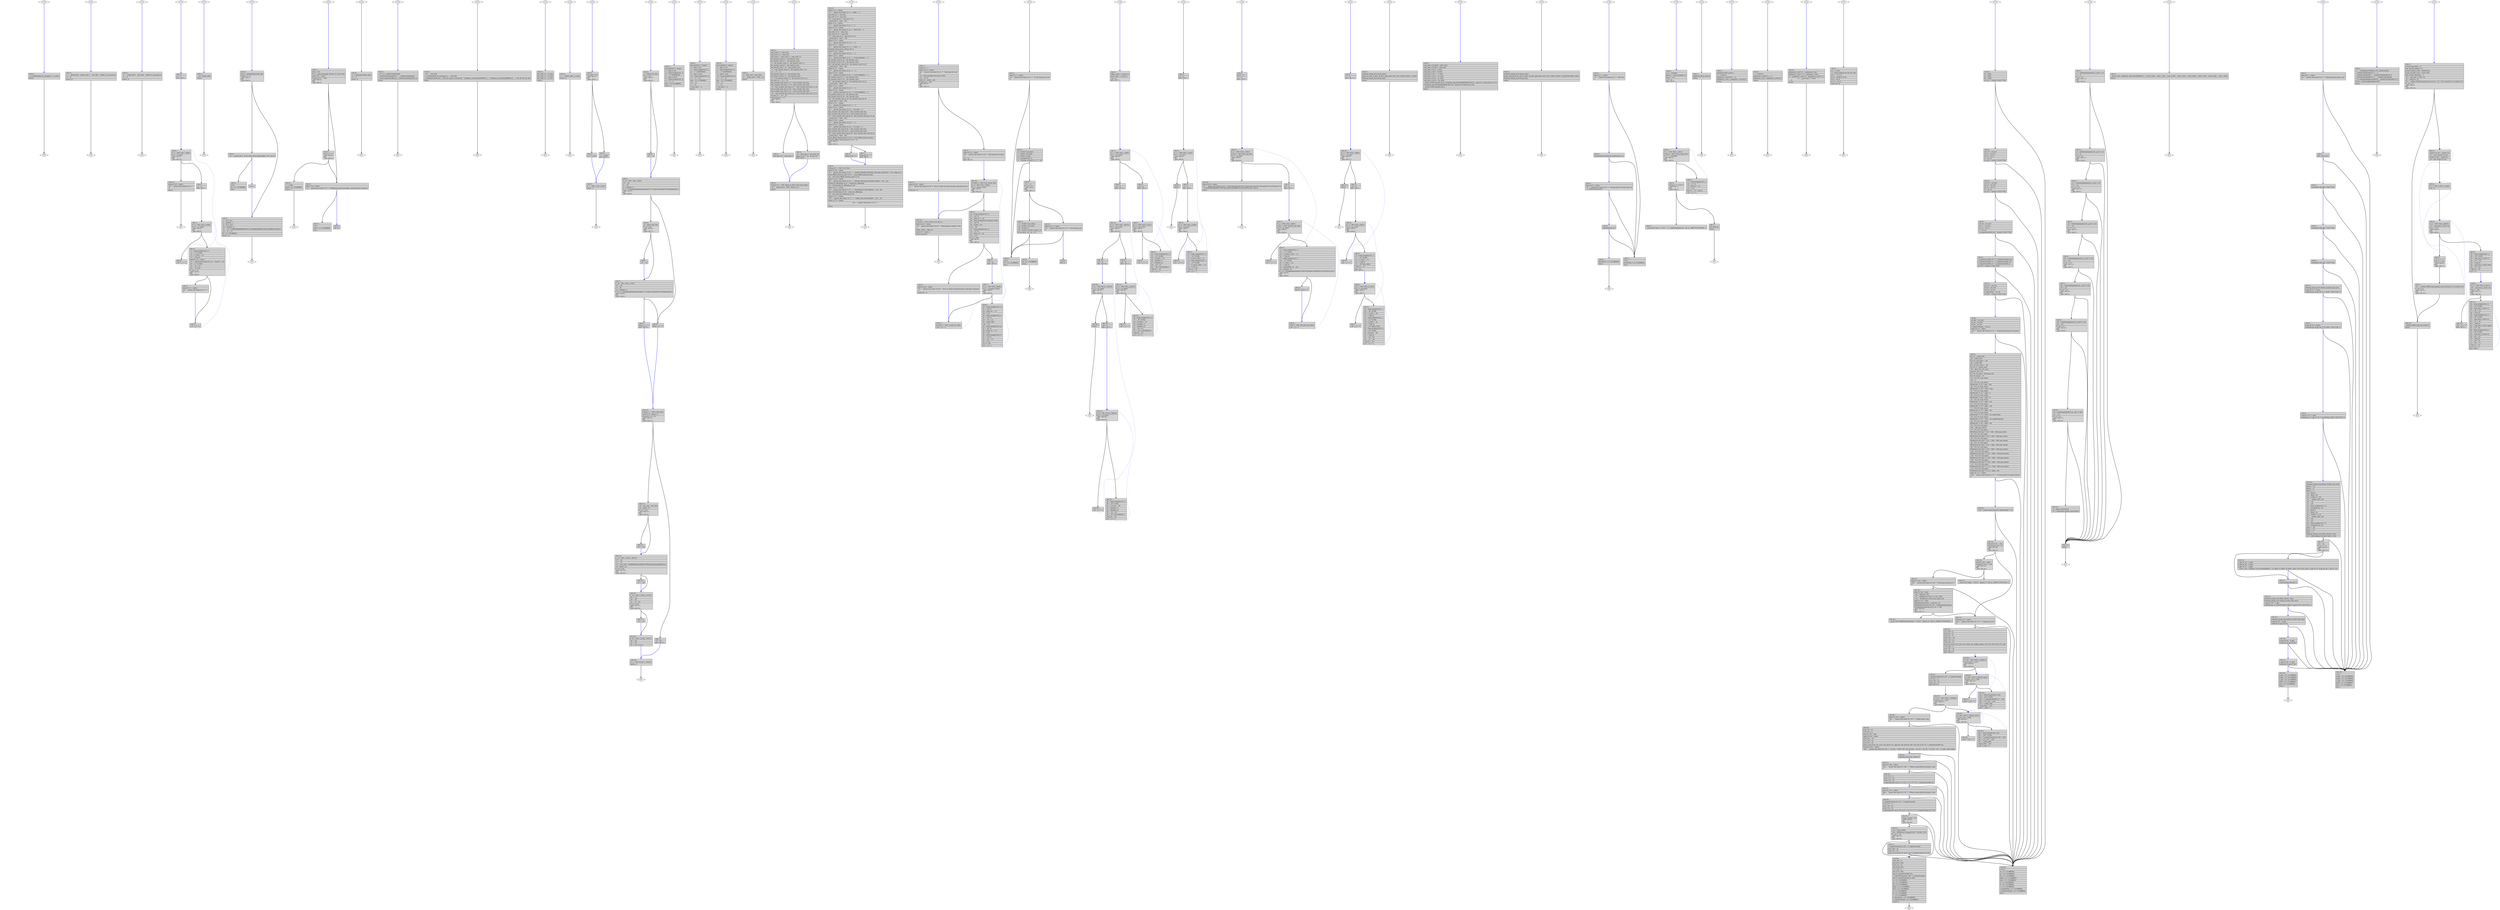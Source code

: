digraph "tmpxft_00003394_00000000-14_gemm.ii.024t.ealias" {
overlap=false;
subgraph "void __nv_save_fatbinhandle_for_managed_rt(void**)" {
	color="black";
	label="void __nv_save_fatbinhandle_for_managed_rt(void**)";
	fn_0_basic_block_1 [shape=Mdiamond,style=filled,fillcolor=white,label="EXIT"];

	fn_0_basic_block_2 [shape=record,style=filled,fillcolor=lightgrey,label="{\<bb\ 2\>:\l\
|__nv_fatbinhandle_for_managed_rt\ =\ in_2(D);\l\
|return;\l\
}"];

	fn_0_basic_block_0 [shape=Mdiamond,style=filled,fillcolor=white,label="ENTRY"];

	fn_0_basic_block_0:s -> fn_0_basic_block_2:n [style="solid,bold",color=blue,weight=100,constraint=true];
	fn_0_basic_block_2:s -> fn_0_basic_block_1:n [style="solid,bold",color=black,weight=10,constraint=true];
	fn_0_basic_block_0:s -> fn_0_basic_block_1:n [style="invis",constraint=true];
}
subgraph "int fprintf(FILE*, const char*, ...)" {
	color="black";
	label="int fprintf(FILE*, const char*, ...)";
	fn_3212_basic_block_1 [shape=Mdiamond,style=filled,fillcolor=white,label="EXIT"];

	fn_3212_basic_block_2 [shape=record,style=filled,fillcolor=lightgrey,label="{\<bb\ 2\>:\l\
|_5\ =\ __fprintf_chk\ (__stream_2(D),\ 1,\ __fmt_3(D),\ __builtin_va_arg_pack\ ());\l\
|_6\ =\ _5;\l\
|return\ _6;\l\
}"];

	fn_3212_basic_block_0 [shape=Mdiamond,style=filled,fillcolor=white,label="ENTRY"];

	fn_3212_basic_block_0:s -> fn_3212_basic_block_2:n [style="solid,bold",color=blue,weight=100,constraint=true];
	fn_3212_basic_block_2:s -> fn_3212_basic_block_1:n [style="solid,bold",color=black,weight=10,constraint=true];
	fn_3212_basic_block_0:s -> fn_3212_basic_block_1:n [style="invis",constraint=true];
}
subgraph "int printf(const char*, ...)" {
	color="black";
	label="int printf(const char*, ...)";
	fn_3213_basic_block_1 [shape=Mdiamond,style=filled,fillcolor=white,label="EXIT"];

	fn_3213_basic_block_2 [shape=record,style=filled,fillcolor=lightgrey,label="{\<bb\ 2\>:\l\
|_4\ =\ __printf_chk\ (1,\ __fmt_2(D),\ __builtin_va_arg_pack\ ());\l\
|_5\ =\ _4;\l\
|return\ _5;\l\
}"];

	fn_3213_basic_block_0 [shape=Mdiamond,style=filled,fillcolor=white,label="ENTRY"];

	fn_3213_basic_block_0:s -> fn_3213_basic_block_2:n [style="solid,bold",color=blue,weight=100,constraint=true];
	fn_3213_basic_block_2:s -> fn_3213_basic_block_1:n [style="solid,bold",color=black,weight=10,constraint=true];
	fn_3213_basic_block_0:s -> fn_3213_basic_block_1:n [style="invis",constraint=true];
}
subgraph "void print_array(int, int, double (*)[4096])" {
	color="black";
	label="void print_array(int, int, double (*)[4096])";
	fn_3261_basic_block_1 [shape=Mdiamond,style=filled,fillcolor=white,label="EXIT"];

	fn_3261_basic_block_2 [shape=record,style=filled,fillcolor=lightgrey,label="{\<bb\ 2\>:\l\
|i_6\ =\ 0;\l\
goto\ \<bb\ 9\>;\l\
}"];

	fn_3261_basic_block_9 [shape=record,style=filled,fillcolor=lightgrey,label="{\<bb\ 9\>:\l\
|#\ i_1\ =\ PHI\ \<0(2),\ i_24(8)\>\l\
|if\ (i_1\ \<\ ni_8(D))\l\
\ \ goto\ \<bb\ 3\>;\l\
else\l\
\ \ goto\ \<bb\ 10\>;\l\
}"];

	fn_3261_basic_block_10 [shape=record,style=filled,fillcolor=lightgrey,label="{\<bb\ 10\>:\l\
|stderr.67_25\ =\ stderr;\l\
|_29\ =\ __fprintf_chk\ (stderr.67_25,\ 1,\ \"\n\");\l\
|return;\l\
}"];

	fn_3261_basic_block_3 [shape=record,style=filled,fillcolor=lightgrey,label="{\<bb\ 3\>:\l\
|j_9\ =\ 0;\l\
goto\ \<bb\ 7\>;\l\
}"];

	fn_3261_basic_block_7 [shape=record,style=filled,fillcolor=lightgrey,label="{\<bb\ 7\>:\l\
|#\ j_2\ =\ PHI\ \<0(3),\ j_23(6)\>\l\
|if\ (j_2\ \<\ nj_10(D))\l\
\ \ goto\ \<bb\ 4\>;\l\
else\l\
\ \ goto\ \<bb\ 8\>;\l\
}"];

	fn_3261_basic_block_8 [shape=record,style=filled,fillcolor=lightgrey,label="{\<bb\ 8\>:\l\
|i_24\ =\ i_1\ +\ 1;\l\
}"];

	fn_3261_basic_block_4 [shape=record,style=filled,fillcolor=lightgrey,label="{\<bb\ 4\>:\l\
|_11\ =\ (long\ unsigned\ int)\ i_1;\l\
|_12\ =\ _11\ *\ 32768;\l\
|_14\ =\ C_13(D)\ +\ _12;\l\
|_15\ =\ *_14[j_2];\l\
|stderr.67_16\ =\ stderr;\l\
|_27\ =\ __fprintf_chk\ (stderr.67_16,\ 1,\ \"%0.2lf\ \",\ _15);\l\
|_18\ =\ i_1\ *\ ni_8(D);\l\
|_19\ =\ _18\ +\ j_2;\l\
|_20\ =\ _19\ %\ 20;\l\
|if\ (_20\ ==\ 0)\l\
\ \ goto\ \<bb\ 5\>;\l\
else\l\
\ \ goto\ \<bb\ 6\>;\l\
}"];

	fn_3261_basic_block_5 [shape=record,style=filled,fillcolor=lightgrey,label="{\<bb\ 5\>:\l\
|stderr.67_21\ =\ stderr;\l\
|_28\ =\ __fprintf_chk\ (stderr.67_21,\ 1,\ \"\n\");\l\
}"];

	fn_3261_basic_block_6 [shape=record,style=filled,fillcolor=lightgrey,label="{\<bb\ 6\>:\l\
|j_23\ =\ j_2\ +\ 1;\l\
}"];

	fn_3261_basic_block_0 [shape=Mdiamond,style=filled,fillcolor=white,label="ENTRY"];

	fn_3261_basic_block_0:s -> fn_3261_basic_block_2:n [style="solid,bold",color=blue,weight=100,constraint=true];
	fn_3261_basic_block_2:s -> fn_3261_basic_block_9:n [style="solid,bold",color=blue,weight=100,constraint=true];
	fn_3261_basic_block_3:s -> fn_3261_basic_block_7:n [style="solid,bold",color=blue,weight=100,constraint=true];
	fn_3261_basic_block_4:s -> fn_3261_basic_block_5:n [style="solid,bold",color=black,weight=10,constraint=true];
	fn_3261_basic_block_4:s -> fn_3261_basic_block_6:n [style="solid,bold",color=black,weight=10,constraint=true];
	fn_3261_basic_block_5:s -> fn_3261_basic_block_6:n [style="solid,bold",color=blue,weight=100,constraint=true];
	fn_3261_basic_block_6:s -> fn_3261_basic_block_7:n [style="dotted,bold",color=blue,weight=10,constraint=false];
	fn_3261_basic_block_7:s -> fn_3261_basic_block_4:n [style="solid,bold",color=black,weight=10,constraint=true];
	fn_3261_basic_block_7:s -> fn_3261_basic_block_8:n [style="solid,bold",color=black,weight=10,constraint=true];
	fn_3261_basic_block_8:s -> fn_3261_basic_block_9:n [style="dotted,bold",color=blue,weight=10,constraint=false];
	fn_3261_basic_block_9:s -> fn_3261_basic_block_3:n [style="solid,bold",color=black,weight=10,constraint=true];
	fn_3261_basic_block_9:s -> fn_3261_basic_block_10:n [style="solid,bold",color=black,weight=10,constraint=true];
	fn_3261_basic_block_10:s -> fn_3261_basic_block_1:n [style="solid,bold",color=black,weight=10,constraint=true];
	fn_3261_basic_block_0:s -> fn_3261_basic_block_1:n [style="invis",constraint=true];
}
subgraph "void ____nv_dummy_param_ref(void*)" {
	color="black";
	label="void ____nv_dummy_param_ref(void*)";
	fn_3278_basic_block_1 [shape=Mdiamond,style=filled,fillcolor=white,label="EXIT"];

	fn_3278_basic_block_2 [shape=record,style=filled,fillcolor=lightgrey,label="{\<bb\ 2\>:\l\
|__ref\ =\ param_2(D);\l\
|return;\l\
}"];

	fn_3278_basic_block_0 [shape=Mdiamond,style=filled,fillcolor=white,label="ENTRY"];

	fn_3278_basic_block_0:s -> fn_3278_basic_block_2:n [style="solid,bold",color=blue,weight=100,constraint=true];
	fn_3278_basic_block_2:s -> fn_3278_basic_block_1:n [style="solid,bold",color=black,weight=10,constraint=true];
	fn_3278_basic_block_0:s -> fn_3278_basic_block_1:n [style="invis",constraint=true];
}
subgraph "double rtclock()" {
	color="black";
	label="double rtclock()";
	fn_3269_basic_block_1 [shape=Mdiamond,style=filled,fillcolor=white,label="EXIT"];

	fn_3269_basic_block_2 [shape=record,style=filled,fillcolor=lightgrey,label="{\<bb\ 2\>:\l\
|stat_4\ =\ gettimeofday\ (&Tp,\ 0B);\l\
|if\ (stat_4\ !=\ 0)\l\
\ \ goto\ \<bb\ 3\>;\l\
else\l\
\ \ goto\ \<bb\ 5\>;\l\
}"];

	fn_3269_basic_block_3 [shape=record,style=filled,fillcolor=lightgrey,label="{\<bb\ 3\>:\l\
|_14\ =\ __printf_chk\ (1,\ \"Error\ return\ from\ gettimeofday:\ %d\",\ stat_4);\l\
}"];

	fn_3269_basic_block_6 [shape=record,style=filled,fillcolor=lightgrey,label="{\<bb\ 6\>:\l\
|\<L5\>:\l\
|Tp\ =\{v\}\ \{CLOBBER\};\l\
|resx\ 1\l\
}"];

	fn_3269_basic_block_4 [shape=record,style=filled,fillcolor=lightgrey,label="{\<bb\ 4\>:\l\
}"];

	fn_3269_basic_block_5 [shape=record,style=filled,fillcolor=lightgrey,label="{\<bb\ 5\>:\l\
|_7\ =\ Tp.tv_sec;\l\
|_8\ =\ (double)\ _7;\l\
|_9\ =\ Tp.tv_usec;\l\
|_10\ =\ (double)\ _9;\l\
|_11\ =\ _10\ *\ 9.99999999999999954748111825886258685613938723690807819366e-7;\l\
|_12\ =\ _8\ +\ _11;\l\
|Tp\ =\{v\}\ \{CLOBBER\};\l\
|return\ _12;\l\
}"];

	fn_3269_basic_block_0 [shape=Mdiamond,style=filled,fillcolor=white,label="ENTRY"];

	fn_3269_basic_block_0:s -> fn_3269_basic_block_2:n [style="solid,bold",color=blue,weight=100,constraint=true];
	fn_3269_basic_block_2:s -> fn_3269_basic_block_3:n [style="solid,bold",color=black,weight=10,constraint=true];
	fn_3269_basic_block_2:s -> fn_3269_basic_block_5:n [style="solid,bold",color=black,weight=10,constraint=true];
	fn_3269_basic_block_3:s -> fn_3269_basic_block_4:n [style="solid,bold",color=blue,weight=100,constraint=true];
	fn_3269_basic_block_3:s -> fn_3269_basic_block_6:n [style="solid,bold",color=black,weight=10,constraint=true];
	fn_3269_basic_block_4:s -> fn_3269_basic_block_5:n [style="solid,bold",color=blue,weight=100,constraint=true];
	fn_3269_basic_block_5:s -> fn_3269_basic_block_1:n [style="solid,bold",color=black,weight=10,constraint=true];
	fn_3269_basic_block_0:s -> fn_3269_basic_block_1:n [style="invis",constraint=true];
}
subgraph "void* xmalloc(size_t)" {
	color="black";
	label="void* xmalloc(size_t)";
	fn_3275_basic_block_1 [shape=Mdiamond,style=filled,fillcolor=white,label="EXIT"];

	fn_3275_basic_block_2 [shape=record,style=filled,fillcolor=lightgrey,label="{\<bb\ 2\>:\l\
|newA\ =\ 0B;\l\
|ret_5\ =\ posix_memalign\ (&newA,\ 32,\ num_3(D));\l\
|newA.72_6\ =\ newA;\l\
|if\ (newA.72_6\ ==\ 0B)\l\
\ \ goto\ \<bb\ 4\>;\l\
else\l\
\ \ goto\ \<bb\ 3\>;\l\
}"];

	fn_3275_basic_block_3 [shape=record,style=filled,fillcolor=lightgrey,label="{\<bb\ 3\>:\l\
|if\ (ret_5\ !=\ 0)\l\
\ \ goto\ \<bb\ 4\>;\l\
else\l\
\ \ goto\ \<bb\ 6\>;\l\
}"];

	fn_3275_basic_block_6 [shape=record,style=filled,fillcolor=lightgrey,label="{\<bb\ 6\>:\l\
|_7\ =\ newA;\l\
|newA\ =\{v\}\ \{CLOBBER\};\l\
|return\ _7;\l\
}"];

	fn_3275_basic_block_4 [shape=record,style=filled,fillcolor=lightgrey,label="{\<bb\ 4\>:\l\
|stderr.73_9\ =\ stderr;\l\
|_13\ =\ __fprintf_chk\ (stderr.73_9,\ 1,\ \"[PolyBench]\ posix_memalign:\ cannot\ allocate\ memory\");\l\
}"];

	fn_3275_basic_block_7 [shape=record,style=filled,fillcolor=lightgrey,label="{\<bb\ 7\>:\l\
|\<L5\>:\l\
|newA\ =\{v\}\ \{CLOBBER\};\l\
|resx\ 1\l\
}"];

	fn_3275_basic_block_5 [shape=record,style=filled,fillcolor=lightgrey,label="{\<bb\ 5\>:\l\
|exit\ (1);\l\
}"];

	fn_3275_basic_block_0 [shape=Mdiamond,style=filled,fillcolor=white,label="ENTRY"];

	fn_3275_basic_block_0:s -> fn_3275_basic_block_2:n [style="solid,bold",color=blue,weight=100,constraint=true];
	fn_3275_basic_block_2:s -> fn_3275_basic_block_4:n [style="solid,bold",color=black,weight=10,constraint=true];
	fn_3275_basic_block_2:s -> fn_3275_basic_block_3:n [style="solid,bold",color=black,weight=10,constraint=true];
	fn_3275_basic_block_3:s -> fn_3275_basic_block_4:n [style="solid,bold",color=black,weight=10,constraint=true];
	fn_3275_basic_block_3:s -> fn_3275_basic_block_6:n [style="solid,bold",color=black,weight=10,constraint=true];
	fn_3275_basic_block_4:s -> fn_3275_basic_block_5:n [style="solid,bold",color=blue,weight=100,constraint=true];
	fn_3275_basic_block_4:s -> fn_3275_basic_block_7:n [style="solid,bold",color=black,weight=10,constraint=true];
	fn_3275_basic_block_6:s -> fn_3275_basic_block_1:n [style="solid,bold",color=black,weight=10,constraint=true];
	fn_3275_basic_block_0:s -> fn_3275_basic_block_1:n [style="invis",constraint=true];
}
subgraph "cudaError_t cudaLaunch(T*) [with T = char; cudaError_t = cudaError]" {
	color="black";
	label="cudaError_t cudaLaunch(T*) [with T = char; cudaError_t = cudaError]";
	fn_3305_basic_block_1 [shape=Mdiamond,style=filled,fillcolor=white,label="EXIT"];

	fn_3305_basic_block_2 [shape=record,style=filled,fillcolor=lightgrey,label="{\<bb\ 2\>:\l\
|_4\ =\ cudaLaunch\ (func_2(D));\l\
|_5\ =\ _4;\l\
|return\ _5;\l\
}"];

	fn_3305_basic_block_0 [shape=Mdiamond,style=filled,fillcolor=white,label="ENTRY"];

	fn_3305_basic_block_0:s -> fn_3305_basic_block_2:n [style="solid,bold",color=blue,weight=100,constraint=true];
	fn_3305_basic_block_2:s -> fn_3305_basic_block_1:n [style="solid,bold",color=black,weight=10,constraint=true];
	fn_3305_basic_block_0:s -> fn_3305_basic_block_1:n [style="invis",constraint=true];
}
subgraph "void __cudaUnregisterBinaryUtil()" {
	color="black";
	label="void __cudaUnregisterBinaryUtil()";
	fn_3279_basic_block_1 [shape=Mdiamond,style=filled,fillcolor=white,label="EXIT"];

	fn_3279_basic_block_2 [shape=record,style=filled,fillcolor=lightgrey,label="{\<bb\ 2\>:\l\
|__ref\ =\ &__cudaFatCubinHandle;\l\
|__cudaFatCubinHandle.84_3\ =\ __cudaFatCubinHandle;\l\
|__cudaUnregisterFatBinary\ (__cudaFatCubinHandle.84_3);\l\
|return;\l\
}"];

	fn_3279_basic_block_0 [shape=Mdiamond,style=filled,fillcolor=white,label="ENTRY"];

	fn_3279_basic_block_0:s -> fn_3279_basic_block_2:n [style="solid,bold",color=blue,weight=100,constraint=true];
	fn_3279_basic_block_2:s -> fn_3279_basic_block_1:n [style="solid,bold",color=black,weight=10,constraint=true];
	fn_3279_basic_block_0:s -> fn_3279_basic_block_1:n [style="invis",constraint=true];
}
subgraph "void __nv_cudaEntityRegisterCallback(void**)" {
	color="black";
	label="void __nv_cudaEntityRegisterCallback(void**)";
	fn_3303_basic_block_1 [shape=Mdiamond,style=filled,fillcolor=white,label="EXIT"];

	fn_3303_basic_block_2 [shape=record,style=filled,fillcolor=lightgrey,label="{\<bb\ 2\>:\l\
|__ref\ =\ __T26_2(D);\l\
|__nv_fatbinhandle_for_managed_rt\ =\ __T26_2(D);\l\
|__cudaRegisterFunction\ (__T26_2(D),\ gemm_cuda_kernel,\ \"_Z16gemm_cuda_kerneliiiddPdS_S_\",\ \"_Z16gemm_cuda_kerneliiiddPdS_S_\",\ -1,\ 0B,\ 0B,\ 0B,\ 0B,\ 0B);\l\
|return;\l\
}"];

	fn_3303_basic_block_0 [shape=Mdiamond,style=filled,fillcolor=white,label="ENTRY"];

	fn_3303_basic_block_0:s -> fn_3303_basic_block_2:n [style="solid,bold",color=blue,weight=100,constraint=true];
	fn_3303_basic_block_2:s -> fn_3303_basic_block_1:n [style="solid,bold",color=black,weight=10,constraint=true];
	fn_3303_basic_block_0:s -> fn_3303_basic_block_1:n [style="invis",constraint=true];
}
subgraph "dim3::dim3(unsigned int, unsigned int, unsigned int)" {
	color="black";
	label="dim3::dim3(unsigned int, unsigned int, unsigned int)";
	fn_3_basic_block_1 [shape=Mdiamond,style=filled,fillcolor=white,label="EXIT"];

	fn_3_basic_block_2 [shape=record,style=filled,fillcolor=lightgrey,label="{\<bb\ 2\>:\l\
|this_2(D)-\>x\ =\ vx_3(D);\l\
|this_2(D)-\>y\ =\ vy_5(D);\l\
|this_2(D)-\>z\ =\ vz_7(D);\l\
|return;\l\
}"];

	fn_3_basic_block_0 [shape=Mdiamond,style=filled,fillcolor=white,label="ENTRY"];

	fn_3_basic_block_0:s -> fn_3_basic_block_2:n [style="solid,bold",color=blue,weight=100,constraint=true];
	fn_3_basic_block_2:s -> fn_3_basic_block_1:n [style="solid,bold",color=black,weight=10,constraint=true];
	fn_3_basic_block_0:s -> fn_3_basic_block_1:n [style="invis",constraint=true];
}
subgraph "float std::ceil(float)" {
	color="black";
	label="float std::ceil(float)";
	fn_154_basic_block_1 [shape=Mdiamond,style=filled,fillcolor=white,label="EXIT"];

	fn_154_basic_block_2 [shape=record,style=filled,fillcolor=lightgrey,label="{\<bb\ 2\>:\l\
|_2\ =\ __builtin_ceilf\ (__x_1(D));\l\
|return\ _2;\l\
}"];

	fn_154_basic_block_0 [shape=Mdiamond,style=filled,fillcolor=white,label="ENTRY"];

	fn_154_basic_block_0:s -> fn_154_basic_block_2:n [style="solid,bold",color=blue,weight=100,constraint=true];
	fn_154_basic_block_2:s -> fn_154_basic_block_1:n [style="solid,bold",color=black,weight=10,constraint=true];
	fn_154_basic_block_0:s -> fn_154_basic_block_1:n [style="invis",constraint=true];
}
subgraph "float absVal(float)" {
	color="black";
	label="float absVal(float)";
	fn_3240_basic_block_1 [shape=Mdiamond,style=filled,fillcolor=white,label="EXIT"];

	fn_3240_basic_block_2 [shape=record,style=filled,fillcolor=lightgrey,label="{\<bb\ 2\>:\l\
|if\ (a_2(D)\ \<\ 0.0)\l\
\ \ goto\ \<bb\ 3\>;\l\
else\l\
\ \ goto\ \<bb\ 4\>;\l\
}"];

	fn_3240_basic_block_4 [shape=record,style=filled,fillcolor=lightgrey,label="{\<bb\ 4\>:\l\
|a_4\ =\ a_2(D);\l\
}"];

	fn_3240_basic_block_3 [shape=record,style=filled,fillcolor=lightgrey,label="{\<bb\ 3\>:\l\
|_3\ =\ -a_2(D);\l\
goto\ \<bb\ 5\>;\l\
}"];

	fn_3240_basic_block_5 [shape=record,style=filled,fillcolor=lightgrey,label="{\<bb\ 5\>:\l\
|#\ _1\ =\ PHI\ \<_3(3),\ a_4(4)\>\l\
|return\ _1;\l\
}"];

	fn_3240_basic_block_0 [shape=Mdiamond,style=filled,fillcolor=white,label="ENTRY"];

	fn_3240_basic_block_0:s -> fn_3240_basic_block_2:n [style="solid,bold",color=blue,weight=100,constraint=true];
	fn_3240_basic_block_2:s -> fn_3240_basic_block_3:n [style="solid,bold",color=black,weight=10,constraint=true];
	fn_3240_basic_block_2:s -> fn_3240_basic_block_4:n [style="solid,bold",color=black,weight=10,constraint=true];
	fn_3240_basic_block_3:s -> fn_3240_basic_block_5:n [style="solid,bold",color=blue,weight=100,constraint=true];
	fn_3240_basic_block_4:s -> fn_3240_basic_block_5:n [style="solid,bold",color=blue,weight=100,constraint=true];
	fn_3240_basic_block_5:s -> fn_3240_basic_block_1:n [style="solid,bold",color=black,weight=10,constraint=true];
	fn_3240_basic_block_0:s -> fn_3240_basic_block_1:n [style="invis",constraint=true];
}
subgraph "float percentDiff(double, double)" {
	color="black";
	label="float percentDiff(double, double)";
	fn_3241_basic_block_1 [shape=Mdiamond,style=filled,fillcolor=white,label="EXIT"];

	fn_3241_basic_block_2 [shape=record,style=filled,fillcolor=lightgrey,label="{\<bb\ 2\>:\l\
|_4\ =\ (float)\ val1_3(D);\l\
|if\ (_4\ \<\ 0.0)\l\
\ \ goto\ \<bb\ 3\>;\l\
else\l\
\ \ goto\ \<bb\ 4\>;\l\
}"];

	fn_3241_basic_block_3 [shape=record,style=filled,fillcolor=lightgrey,label="{\<bb\ 3\>:\l\
|_25\ =\ -_4;\l\
}"];

	fn_3241_basic_block_4 [shape=record,style=filled,fillcolor=lightgrey,label="{\<bb\ 4\>:\l\
|#\ _26\ =\ PHI\ \<_4(2),\ _25(3)\>\l\
|_35\ =\ _26;\l\
|_5\ =\ _35;\l\
|_6\ =\ (double)\ _5;\l\
|if\ (_6\ \<\ 1.00000000000000002081668171172168513294309377670288085938e-2)\l\
\ \ goto\ \<bb\ 5\>;\l\
else\l\
\ \ goto\ \<bb\ 9\>;\l\
}"];

	fn_3241_basic_block_5 [shape=record,style=filled,fillcolor=lightgrey,label="{\<bb\ 5\>:\l\
|_8\ =\ (float)\ val2_7(D);\l\
|if\ (_8\ \<\ 0.0)\l\
\ \ goto\ \<bb\ 6\>;\l\
else\l\
\ \ goto\ \<bb\ 7\>;\l\
}"];

	fn_3241_basic_block_6 [shape=record,style=filled,fillcolor=lightgrey,label="{\<bb\ 6\>:\l\
|_27\ =\ -_8;\l\
}"];

	fn_3241_basic_block_7 [shape=record,style=filled,fillcolor=lightgrey,label="{\<bb\ 7\>:\l\
|#\ _28\ =\ PHI\ \<_8(5),\ _27(6)\>\l\
|_36\ =\ _28;\l\
|_9\ =\ _36;\l\
|_10\ =\ (double)\ _9;\l\
|if\ (_10\ \<\ 1.00000000000000002081668171172168513294309377670288085938e-2)\l\
\ \ goto\ \<bb\ 8\>;\l\
else\l\
\ \ goto\ \<bb\ 9\>;\l\
}"];

	fn_3241_basic_block_9 [shape=record,style=filled,fillcolor=lightgrey,label="{\<bb\ 9\>:\l\
|iftmp.1_12\ =\ 0;\l\
}"];

	fn_3241_basic_block_8 [shape=record,style=filled,fillcolor=lightgrey,label="{\<bb\ 8\>:\l\
|iftmp.1_11\ =\ 1;\l\
goto\ \<bb\ 10\>;\l\
}"];

	fn_3241_basic_block_10 [shape=record,style=filled,fillcolor=lightgrey,label="{\<bb\ 10\>:\l\
|#\ iftmp.1_1\ =\ PHI\ \<1(8),\ 0(9)\>\l\
|retval.0_13\ =\ iftmp.1_1;\l\
|if\ (retval.0_13\ !=\ 0)\l\
\ \ goto\ \<bb\ 11\>;\l\
else\l\
\ \ goto\ \<bb\ 12\>;\l\
}"];

	fn_3241_basic_block_12 [shape=record,style=filled,fillcolor=lightgrey,label="{\<bb\ 12\>:\l\
|_15\ =\ val1_3(D)\ -\ val2_7(D);\l\
|_16\ =\ (float)\ _15;\l\
|if\ (_16\ \<\ 0.0)\l\
\ \ goto\ \<bb\ 13\>;\l\
else\l\
\ \ goto\ \<bb\ 14\>;\l\
}"];

	fn_3241_basic_block_13 [shape=record,style=filled,fillcolor=lightgrey,label="{\<bb\ 13\>:\l\
|_29\ =\ -_16;\l\
}"];

	fn_3241_basic_block_14 [shape=record,style=filled,fillcolor=lightgrey,label="{\<bb\ 14\>:\l\
|#\ _30\ =\ PHI\ \<_16(12),\ _29(13)\>\l\
|_37\ =\ _30;\l\
|_17\ =\ _37;\l\
|_18\ =\ val1_3(D)\ +\ 9.99999993922529029077850282192230224609375e-9;\l\
|_19\ =\ (float)\ _18;\l\
|if\ (_19\ \<\ 0.0)\l\
\ \ goto\ \<bb\ 15\>;\l\
else\l\
\ \ goto\ \<bb\ 16\>;\l\
}"];

	fn_3241_basic_block_15 [shape=record,style=filled,fillcolor=lightgrey,label="{\<bb\ 15\>:\l\
|_31\ =\ -_19;\l\
}"];

	fn_3241_basic_block_16 [shape=record,style=filled,fillcolor=lightgrey,label="{\<bb\ 16\>:\l\
|#\ _32\ =\ PHI\ \<_19(14),\ _31(15)\>\l\
|_38\ =\ _32;\l\
|_20\ =\ _38;\l\
|_21\ =\ _17\ /\ _20;\l\
|if\ (_21\ \<\ 0.0)\l\
\ \ goto\ \<bb\ 17\>;\l\
else\l\
\ \ goto\ \<bb\ 18\>;\l\
}"];

	fn_3241_basic_block_17 [shape=record,style=filled,fillcolor=lightgrey,label="{\<bb\ 17\>:\l\
|_33\ =\ -_21;\l\
}"];

	fn_3241_basic_block_18 [shape=record,style=filled,fillcolor=lightgrey,label="{\<bb\ 18\>:\l\
|#\ _34\ =\ PHI\ \<_21(16),\ _33(17)\>\l\
|_39\ =\ _34;\l\
|_22\ =\ _39;\l\
|_23\ =\ _22\ *\ 1.0e+2;\l\
}"];

	fn_3241_basic_block_11 [shape=record,style=filled,fillcolor=lightgrey,label="{\<bb\ 11\>:\l\
|_14\ =\ 0.0;\l\
goto\ \<bb\ 19\>;\l\
}"];

	fn_3241_basic_block_19 [shape=record,style=filled,fillcolor=lightgrey,label="{\<bb\ 19\>:\l\
|#\ _2\ =\ PHI\ \<0.0(11),\ _23(18)\>\l\
|return\ _2;\l\
}"];

	fn_3241_basic_block_0 [shape=Mdiamond,style=filled,fillcolor=white,label="ENTRY"];

	fn_3241_basic_block_0:s -> fn_3241_basic_block_2:n [style="solid,bold",color=blue,weight=100,constraint=true];
	fn_3241_basic_block_2:s -> fn_3241_basic_block_3:n [style="solid,bold",color=black,weight=10,constraint=true];
	fn_3241_basic_block_2:s -> fn_3241_basic_block_4:n [style="solid,bold",color=black,weight=10,constraint=true];
	fn_3241_basic_block_3:s -> fn_3241_basic_block_4:n [style="solid,bold",color=blue,weight=100,constraint=true];
	fn_3241_basic_block_4:s -> fn_3241_basic_block_5:n [style="solid,bold",color=black,weight=10,constraint=true];
	fn_3241_basic_block_4:s -> fn_3241_basic_block_9:n [style="solid,bold",color=black,weight=10,constraint=true];
	fn_3241_basic_block_5:s -> fn_3241_basic_block_6:n [style="solid,bold",color=black,weight=10,constraint=true];
	fn_3241_basic_block_5:s -> fn_3241_basic_block_7:n [style="solid,bold",color=black,weight=10,constraint=true];
	fn_3241_basic_block_6:s -> fn_3241_basic_block_7:n [style="solid,bold",color=blue,weight=100,constraint=true];
	fn_3241_basic_block_7:s -> fn_3241_basic_block_8:n [style="solid,bold",color=black,weight=10,constraint=true];
	fn_3241_basic_block_7:s -> fn_3241_basic_block_9:n [style="solid,bold",color=black,weight=10,constraint=true];
	fn_3241_basic_block_8:s -> fn_3241_basic_block_10:n [style="solid,bold",color=blue,weight=100,constraint=true];
	fn_3241_basic_block_9:s -> fn_3241_basic_block_10:n [style="solid,bold",color=blue,weight=100,constraint=true];
	fn_3241_basic_block_10:s -> fn_3241_basic_block_11:n [style="solid,bold",color=black,weight=10,constraint=true];
	fn_3241_basic_block_10:s -> fn_3241_basic_block_12:n [style="solid,bold",color=black,weight=10,constraint=true];
	fn_3241_basic_block_11:s -> fn_3241_basic_block_19:n [style="solid,bold",color=blue,weight=100,constraint=true];
	fn_3241_basic_block_12:s -> fn_3241_basic_block_13:n [style="solid,bold",color=black,weight=10,constraint=true];
	fn_3241_basic_block_12:s -> fn_3241_basic_block_14:n [style="solid,bold",color=black,weight=10,constraint=true];
	fn_3241_basic_block_13:s -> fn_3241_basic_block_14:n [style="solid,bold",color=blue,weight=100,constraint=true];
	fn_3241_basic_block_14:s -> fn_3241_basic_block_15:n [style="solid,bold",color=black,weight=10,constraint=true];
	fn_3241_basic_block_14:s -> fn_3241_basic_block_16:n [style="solid,bold",color=black,weight=10,constraint=true];
	fn_3241_basic_block_15:s -> fn_3241_basic_block_16:n [style="solid,bold",color=blue,weight=100,constraint=true];
	fn_3241_basic_block_16:s -> fn_3241_basic_block_17:n [style="solid,bold",color=black,weight=10,constraint=true];
	fn_3241_basic_block_16:s -> fn_3241_basic_block_18:n [style="solid,bold",color=black,weight=10,constraint=true];
	fn_3241_basic_block_17:s -> fn_3241_basic_block_18:n [style="solid,bold",color=blue,weight=100,constraint=true];
	fn_3241_basic_block_18:s -> fn_3241_basic_block_19:n [style="solid,bold",color=blue,weight=100,constraint=true];
	fn_3241_basic_block_19:s -> fn_3241_basic_block_1:n [style="solid,bold",color=black,weight=10,constraint=true];
	fn_3241_basic_block_0:s -> fn_3241_basic_block_1:n [style="invis",constraint=true];
}
subgraph "uint64_t get_time()" {
	color="black";
	label="uint64_t get_time()";
	fn_3246_basic_block_1 [shape=Mdiamond,style=filled,fillcolor=white,label="EXIT"];

	fn_3246_basic_block_2 [shape=record,style=filled,fillcolor=lightgrey,label="{\<bb\ 2\>:\l\
|clock_gettime\ (1,\ &spec);\l\
|_3\ =\ spec.tv_sec;\l\
|_4\ =\ (long\ unsigned\ int)\ _3;\l\
|_5\ =\ _4\ *\ 1000000000;\l\
|_6\ =\ spec.tv_nsec;\l\
|_7\ =\ (long\ unsigned\ int)\ _6;\l\
|_8\ =\ _5\ +\ _7;\l\
|spec\ =\{v\}\ \{CLOBBER\};\l\
|return\ _8;\l\
}"];

	fn_3246_basic_block_0 [shape=Mdiamond,style=filled,fillcolor=white,label="ENTRY"];

	fn_3246_basic_block_0:s -> fn_3246_basic_block_2:n [style="solid,bold",color=blue,weight=100,constraint=true];
	fn_3246_basic_block_2:s -> fn_3246_basic_block_1:n [style="solid,bold",color=black,weight=10,constraint=true];
	fn_3246_basic_block_0:s -> fn_3246_basic_block_1:n [style="invis",constraint=true];
}
subgraph "void hookomp_timing_start(uint64_t*)" {
	color="black";
	label="void hookomp_timing_start(uint64_t*)";
	fn_3247_basic_block_1 [shape=Mdiamond,style=filled,fillcolor=white,label="EXIT"];

	fn_3247_basic_block_2 [shape=record,style=filled,fillcolor=lightgrey,label="{\<bb\ 2\>:\l\
|clock_gettime\ (1,\ &spec);\l\
|_6\ =\ spec.tv_sec;\l\
|_7\ =\ (long\ unsigned\ int)\ _6;\l\
|_8\ =\ _7\ *\ 1000000000;\l\
|_9\ =\ spec.tv_nsec;\l\
|_10\ =\ (long\ unsigned\ int)\ _9;\l\
|_11\ =\ _8\ +\ _10;\l\
|spec\ =\{v\}\ \{CLOBBER\};\l\
|_14\ =\ _11;\l\
|_3\ =\ _14;\l\
|*_start_4(D)\ =\ _3;\l\
|return;\l\
}"];

	fn_3247_basic_block_0 [shape=Mdiamond,style=filled,fillcolor=white,label="ENTRY"];

	fn_3247_basic_block_0:s -> fn_3247_basic_block_2:n [style="solid,bold",color=blue,weight=100,constraint=true];
	fn_3247_basic_block_2:s -> fn_3247_basic_block_1:n [style="solid,bold",color=black,weight=10,constraint=true];
	fn_3247_basic_block_0:s -> fn_3247_basic_block_1:n [style="invis",constraint=true];
}
subgraph "void hookomp_timing_stop(uint64_t*)" {
	color="black";
	label="void hookomp_timing_stop(uint64_t*)";
	fn_3248_basic_block_1 [shape=Mdiamond,style=filled,fillcolor=white,label="EXIT"];

	fn_3248_basic_block_2 [shape=record,style=filled,fillcolor=lightgrey,label="{\<bb\ 2\>:\l\
|clock_gettime\ (1,\ &spec);\l\
|_6\ =\ spec.tv_sec;\l\
|_7\ =\ (long\ unsigned\ int)\ _6;\l\
|_8\ =\ _7\ *\ 1000000000;\l\
|_9\ =\ spec.tv_nsec;\l\
|_10\ =\ (long\ unsigned\ int)\ _9;\l\
|_11\ =\ _8\ +\ _10;\l\
|spec\ =\{v\}\ \{CLOBBER\};\l\
|_14\ =\ _11;\l\
|_3\ =\ _14;\l\
|*_stop_4(D)\ =\ _3;\l\
|return;\l\
}"];

	fn_3248_basic_block_0 [shape=Mdiamond,style=filled,fillcolor=white,label="ENTRY"];

	fn_3248_basic_block_0:s -> fn_3248_basic_block_2:n [style="solid,bold",color=blue,weight=100,constraint=true];
	fn_3248_basic_block_2:s -> fn_3248_basic_block_1:n [style="solid,bold",color=black,weight=10,constraint=true];
	fn_3248_basic_block_0:s -> fn_3248_basic_block_1:n [style="invis",constraint=true];
}
subgraph "void hookomp_timing_print(uint64_t, uint64_t)" {
	color="black";
	label="void hookomp_timing_print(uint64_t, uint64_t)";
	fn_3249_basic_block_1 [shape=Mdiamond,style=filled,fillcolor=white,label="EXIT"];

	fn_3249_basic_block_2 [shape=record,style=filled,fillcolor=lightgrey,label="{\<bb\ 2\>:\l\
|_3\ =\ tstop_1(D)\ -\ tstart_2(D);\l\
|_6\ =\ __printf_chk\ (1,\ \"%llu\",\ _3);\l\
|return;\l\
}"];

	fn_3249_basic_block_0 [shape=Mdiamond,style=filled,fillcolor=white,label="ENTRY"];

	fn_3249_basic_block_0:s -> fn_3249_basic_block_2:n [style="solid,bold",color=blue,weight=100,constraint=true];
	fn_3249_basic_block_2:s -> fn_3249_basic_block_1:n [style="solid,bold",color=black,weight=10,constraint=true];
	fn_3249_basic_block_0:s -> fn_3249_basic_block_1:n [style="invis",constraint=true];
}
subgraph "void hookomp_timing_print_without_dev()" {
	color="black";
	label="void hookomp_timing_print_without_dev()";
	fn_3250_basic_block_1 [shape=Mdiamond,style=filled,fillcolor=white,label="EXIT"];

	fn_3250_basic_block_2 [shape=record,style=filled,fillcolor=lightgrey,label="{\<bb\ 2\>:\l\
|omp_stop.2_3\ =\ omp_stop;\l\
|omp_start.3_4\ =\ omp_start;\l\
|total_time_5\ =\ omp_stop.2_3\ -\ omp_start.3_4;\l\
|dev_kernel1_stop.4_6\ =\ dev_kernel1_stop;\l\
|dev_kernel1_start.5_7\ =\ dev_kernel1_start;\l\
|_8\ =\ dev_kernel1_stop.4_6\ -\ dev_kernel1_start.5_7;\l\
|dev_kernel2_stop.6_9\ =\ dev_kernel2_stop;\l\
|dev_kernel2_start.7_10\ =\ dev_kernel2_start;\l\
|_11\ =\ dev_kernel2_stop.6_9\ -\ dev_kernel2_start.7_10;\l\
|_12\ =\ _8\ +\ _11;\l\
|dev_kernel3_stop.8_13\ =\ dev_kernel3_stop;\l\
|dev_kernel3_start.9_14\ =\ dev_kernel3_start;\l\
|_15\ =\ dev_kernel3_stop.8_13\ -\ dev_kernel3_start.9_14;\l\
|dev_time_16\ =\ _12\ +\ _15;\l\
|data_transfer_h2d_stop.10_17\ =\ data_transfer_h2d_stop;\l\
|data_transfer_h2d_start.11_18\ =\ data_transfer_h2d_start;\l\
|_19\ =\ data_transfer_h2d_stop.10_17\ -\ data_transfer_h2d_start.11_18;\l\
|data_transfer_d2h_stop.12_20\ =\ data_transfer_d2h_stop;\l\
|data_transfer_d2h_start.13_21\ =\ data_transfer_d2h_start;\l\
|_22\ =\ data_transfer_d2h_stop.12_20\ -\ data_transfer_d2h_start.13_21;\l\
|dt_time_23\ =\ _19\ +\ _22;\l\
|if\ (total_time_5\ !=\ 0)\l\
\ \ goto\ \<bb\ 3\>;\l\
else\l\
\ \ goto\ \<bb\ 4\>;\l\
}"];

	fn_3250_basic_block_4 [shape=record,style=filled,fillcolor=lightgrey,label="{\<bb\ 4\>:\l\
|total_time_26\ =\ total_time_5;\l\
}"];

	fn_3250_basic_block_3 [shape=record,style=filled,fillcolor=lightgrey,label="{\<bb\ 3\>:\l\
|_24\ =\ total_time_5\ -\ dev_time_16;\l\
|iftmp.14_25\ =\ _24\ -\ dt_time_23;\l\
goto\ \<bb\ 5\>;\l\
}"];

	fn_3250_basic_block_5 [shape=record,style=filled,fillcolor=lightgrey,label="{\<bb\ 5\>:\l\
|#\ iftmp.14_1\ =\ PHI\ \<iftmp.14_25(3),\ total_time_26(4)\>\l\
|_28\ =\ __printf_chk\ (1,\ \"%llu\",\ iftmp.14_1);\l\
|return;\l\
}"];

	fn_3250_basic_block_0 [shape=Mdiamond,style=filled,fillcolor=white,label="ENTRY"];

	fn_3250_basic_block_0:s -> fn_3250_basic_block_2:n [style="solid,bold",color=blue,weight=100,constraint=true];
	fn_3250_basic_block_2:s -> fn_3250_basic_block_3:n [style="solid,bold",color=black,weight=10,constraint=true];
	fn_3250_basic_block_2:s -> fn_3250_basic_block_4:n [style="solid,bold",color=black,weight=10,constraint=true];
	fn_3250_basic_block_3:s -> fn_3250_basic_block_5:n [style="solid,bold",color=blue,weight=100,constraint=true];
	fn_3250_basic_block_4:s -> fn_3250_basic_block_5:n [style="solid,bold",color=blue,weight=100,constraint=true];
	fn_3250_basic_block_5:s -> fn_3250_basic_block_1:n [style="solid,bold",color=black,weight=10,constraint=true];
	fn_3250_basic_block_0:s -> fn_3250_basic_block_1:n [style="invis",constraint=true];
}
subgraph "void hookomp_print_time_results()" {
	color="black";
	label="void hookomp_print_time_results()";
	fn_3251_basic_block_1 [shape=Mdiamond,style=filled,fillcolor=white,label="EXIT"];

	fn_3251_basic_block_2 [shape=record,style=filled,fillcolor=lightgrey,label="{\<bb\ 2\>:\l\
|stdout.15_3\ =\ stdout;\l\
|_75\ =\ __fprintf_chk\ (stdout.15_3,\ 1,\ \"ORIG\ =\ \");\l\
|seq_stop.16_5\ =\ seq_stop;\l\
|seq_start.17_6\ =\ seq_start;\l\
|_76\ =\ seq_stop.16_5\ -\ seq_start.17_6;\l\
|__printf_chk\ (1,\ \"%llu\",\ _76);\l\
|stdout.15_8\ =\ stdout;\l\
|_77\ =\ __fprintf_chk\ (stdout.15_8,\ 1,\ \",\ \");\l\
|stdout.15_10\ =\ stdout;\l\
|_78\ =\ __fprintf_chk\ (stdout.15_10,\ 1,\ \"OMP_OFF\ =\ \");\l\
|omp_stop.18_12\ =\ omp_stop;\l\
|omp_start.19_13\ =\ omp_start;\l\
|_79\ =\ omp_stop.18_12\ -\ omp_start.19_13;\l\
|__printf_chk\ (1,\ \"%llu\",\ _79);\l\
|stdout.15_15\ =\ stdout;\l\
|_80\ =\ __fprintf_chk\ (stdout.15_15,\ 1,\ \",\ \");\l\
|stdout.15_17\ =\ stdout;\l\
|_81\ =\ __fprintf_chk\ (stdout.15_17,\ 1,\ \"OMP\ =\ \");\l\
|hookomp_timing_print_without_dev\ ();\l\
|stdout.15_20\ =\ stdout;\l\
|_82\ =\ __fprintf_chk\ (stdout.15_20,\ 1,\ \",\ \");\l\
|stdout.15_22\ =\ stdout;\l\
|_83\ =\ __fprintf_chk\ (stdout.15_22,\ 1,\ \"CUDA_KERNEL1\ =\ \");\l\
|dev_kernel1_stop.20_24\ =\ dev_kernel1_stop;\l\
|dev_kernel1_start.21_25\ =\ dev_kernel1_start;\l\
|_84\ =\ dev_kernel1_stop.20_24\ -\ dev_kernel1_start.21_25;\l\
|__printf_chk\ (1,\ \"%llu\",\ _84);\l\
|stdout.15_27\ =\ stdout;\l\
|_85\ =\ __fprintf_chk\ (stdout.15_27,\ 1,\ \",\ \");\l\
|stdout.15_29\ =\ stdout;\l\
|_86\ =\ __fprintf_chk\ (stdout.15_29,\ 1,\ \"CUDA_KERNEL2\ =\ \");\l\
|dev_kernel2_stop.22_31\ =\ dev_kernel2_stop;\l\
|dev_kernel2_start.23_32\ =\ dev_kernel2_start;\l\
|_87\ =\ dev_kernel2_stop.22_31\ -\ dev_kernel2_start.23_32;\l\
|__printf_chk\ (1,\ \"%llu\",\ _87);\l\
|stdout.15_34\ =\ stdout;\l\
|_88\ =\ __fprintf_chk\ (stdout.15_34,\ 1,\ \",\ \");\l\
|stdout.15_36\ =\ stdout;\l\
|_89\ =\ __fprintf_chk\ (stdout.15_36,\ 1,\ \"CUDA_KERNEL3\ =\ \");\l\
|dev_kernel3_stop.24_38\ =\ dev_kernel3_stop;\l\
|dev_kernel3_start.25_39\ =\ dev_kernel3_start;\l\
|_90\ =\ dev_kernel3_stop.24_38\ -\ dev_kernel3_start.25_39;\l\
|__printf_chk\ (1,\ \"%llu\",\ _90);\l\
|stdout.15_41\ =\ stdout;\l\
|_91\ =\ __fprintf_chk\ (stdout.15_41,\ 1,\ \",\ \");\l\
|stdout.15_43\ =\ stdout;\l\
|_92\ =\ __fprintf_chk\ (stdout.15_43,\ 1,\ \"DT_H2D\ =\ \");\l\
|data_transfer_h2d_stop.26_45\ =\ data_transfer_h2d_stop;\l\
|data_transfer_h2d_start.27_46\ =\ data_transfer_h2d_start;\l\
|_93\ =\ data_transfer_h2d_stop.26_45\ -\ data_transfer_h2d_start.27_46;\l\
|__printf_chk\ (1,\ \"%llu\",\ _93);\l\
|stdout.15_48\ =\ stdout;\l\
|_94\ =\ __fprintf_chk\ (stdout.15_48,\ 1,\ \",\ \");\l\
|stdout.15_50\ =\ stdout;\l\
|_95\ =\ __fprintf_chk\ (stdout.15_50,\ 1,\ \"DT_D2H\ =\ \");\l\
|data_transfer_d2h_stop.28_52\ =\ data_transfer_d2h_stop;\l\
|data_transfer_d2h_start.29_53\ =\ data_transfer_d2h_start;\l\
|_96\ =\ data_transfer_d2h_stop.28_52\ -\ data_transfer_d2h_start.29_53;\l\
|__printf_chk\ (1,\ \"%llu\",\ _96);\l\
|reach_offload_decision_point.31_55\ =\ reach_offload_decision_point;\l\
|if\ (reach_offload_decision_point.31_55\ !=\ 0)\l\
\ \ goto\ \<bb\ 4\>;\l\
else\l\
\ \ goto\ \<bb\ 3\>;\l\
}"];

	fn_3251_basic_block_4 [shape=record,style=filled,fillcolor=lightgrey,label="{\<bb\ 4\>:\l\
|iftmp.30_58\ =\ 0;\l\
}"];

	fn_3251_basic_block_3 [shape=record,style=filled,fillcolor=lightgrey,label="{\<bb\ 3\>:\l\
|iftmp.30_57\ =\ 1;\l\
goto\ \<bb\ 5\>;\l\
}"];

	fn_3251_basic_block_5 [shape=record,style=filled,fillcolor=lightgrey,label="{\<bb\ 5\>:\l\
|#\ iftmp.30_1\ =\ PHI\ \<1(3),\ 0(4)\>\l\
|stdout.15_59\ =\ stdout;\l\
|_97\ =\ __fprintf_chk\ (stdout.15_59,\ 1,\ \",\ WORK_FINISHED_BEFORE_OFFLOAD_DECISION\ =\ %d\",\ iftmp.30_1);\l\
|reach_offload_decision_point.31_61\ =\ reach_offload_decision_point;\l\
|_62\ =\ (int)\ reach_offload_decision_point.31_61;\l\
|stdout.15_63\ =\ stdout;\l\
|_98\ =\ __fprintf_chk\ (stdout.15_63,\ 1,\ \",\ REACH_OFFLOAD_DECISION_POINT\ =\ %d\",\ _62);\l\
|decided_by_offloading.32_65\ =\ decided_by_offloading;\l\
|_66\ =\ (int)\ decided_by_offloading.32_65;\l\
|stdout.15_67\ =\ stdout;\l\
|_99\ =\ __fprintf_chk\ (stdout.15_67,\ 1,\ \",\ DECIDED_BY_OFFLOADING\ =\ %d\",\ _66);\l\
|made_the_offloading.33_69\ =\ made_the_offloading;\l\
|_70\ =\ (int)\ made_the_offloading.33_69;\l\
|stdout.15_71\ =\ stdout;\l\
|_100\ =\ __fprintf_chk\ (stdout.15_71,\ 1,\ \",\ MADE_THE_OFFLOADING\ =\ %d\",\ _70);\l\
|stdout.15_73\ =\ stdout;\l\
|_101\ =\ __fprintf_chk\ (stdout.15_73,\ 1,\ \"\n\");\l\
|return;\l\
}"];

	fn_3251_basic_block_0 [shape=Mdiamond,style=filled,fillcolor=white,label="ENTRY"];

	fn_3251_basic_block_0:s -> fn_3251_basic_block_2:n [style="solid,bold",color=blue,weight=100,constraint=true];
	fn_3251_basic_block_2:s -> fn_3251_basic_block_3:n [style="solid,bold",color=black,weight=10,constraint=true];
	fn_3251_basic_block_2:s -> fn_3251_basic_block_4:n [style="solid,bold",color=black,weight=10,constraint=true];
	fn_3251_basic_block_3:s -> fn_3251_basic_block_5:n [style="solid,bold",color=blue,weight=100,constraint=true];
	fn_3251_basic_block_4:s -> fn_3251_basic_block_5:n [style="solid,bold",color=blue,weight=100,constraint=true];
	fn_3251_basic_block_5:s -> fn_3251_basic_block_1:n [style="solid,bold",color=black,weight=10,constraint=true];
	fn_3251_basic_block_0:s -> fn_3251_basic_block_1:n [style="invis",constraint=true];
}
subgraph "bool create_target_functions_table(Func****, int, int)" {
	color="black";
	label="bool create_target_functions_table(Func****, int, int)";
	fn_3256_basic_block_1 [shape=Mdiamond,style=filled,fillcolor=white,label="EXIT"];

	fn_3256_basic_block_2 [shape=record,style=filled,fillcolor=lightgrey,label="{\<bb\ 2\>:\l\
|result_10\ =\ 1;\l\
|stderr.34_12\ =\ stderr;\l\
|_68\ =\ __fprintf_chk\ (stderr.34_12,\ 1,\ \"Allocating\ the\ rows.\n\");\l\
|_15\ =\ (long\ unsigned\ int)\ nrows_14(D);\l\
|_16\ =\ _15\ *\ 8;\l\
|table_18\ =\ malloc\ (_16);\l\
|if\ (table_18\ !=\ 0B)\l\
\ \ goto\ \<bb\ 3\>;\l\
else\l\
\ \ goto\ \<bb\ 11\>;\l\
}"];

	fn_3256_basic_block_11 [shape=record,style=filled,fillcolor=lightgrey,label="{\<bb\ 11\>:\l\
|stderr.34_60\ =\ stderr;\l\
|_71\ =\ __fprintf_chk\ (stderr.34_60,\ 1,\ \"Error\ in\ table\ of\ target\ functions\ allocation\ (rows).\n\");\l\
|result_62\ =\ 0;\l\
}"];

	fn_3256_basic_block_3 [shape=record,style=filled,fillcolor=lightgrey,label="{\<bb\ 3\>:\l\
|stderr.34_19\ =\ stderr;\l\
|_69\ =\ __fprintf_chk\ (stderr.34_19,\ 1,\ \"Allocating\ the\ columns.\n\");\l\
|i_21\ =\ 0;\l\
goto\ \<bb\ 10\>;\l\
}"];

	fn_3256_basic_block_10 [shape=record,style=filled,fillcolor=lightgrey,label="{\<bb\ 10\>:\l\
|#\ result_2\ =\ PHI\ \<1(3),\ result_1(9)\>\l\
|#\ i_4\ =\ PHI\ \<0(3),\ i_59(9)\>\l\
|if\ (i_4\ \<\ nrows_14(D))\l\
\ \ goto\ \<bb\ 4\>;\l\
else\l\
\ \ goto\ \<bb\ 12\>;\l\
}"];

	fn_3256_basic_block_12 [shape=record,style=filled,fillcolor=lightgrey,label="{\<bb\ 12\>:\l\
|#\ result_3\ =\ PHI\ \<result_2(10),\ 0(11)\>\l\
|stderr.34_63\ =\ stderr;\l\
|_72\ =\ __fprintf_chk\ (stderr.34_63,\ 1,\ \"Allocating\ the\ columns\ is\ OK.\n\");\l\
|*table__65(D)\ =\ table_18;\l\
|result_67\ =\ result_3;\l\
|return\ result_67;\l\
}"];

	fn_3256_basic_block_4 [shape=record,style=filled,fillcolor=lightgrey,label="{\<bb\ 4\>:\l\
|_22\ =\ (long\ unsigned\ int)\ i_4;\l\
|_23\ =\ _22\ *\ 8;\l\
|_24\ =\ table_18\ +\ _23;\l\
|_26\ =\ (long\ unsigned\ int)\ ncolumns_25(D);\l\
|_27\ =\ _26\ *\ 8;\l\
|_29\ =\ malloc\ (_27);\l\
|*_24\ =\ _29;\l\
|_31\ =\ (long\ unsigned\ int)\ i_4;\l\
|_32\ =\ _31\ *\ 8;\l\
|_33\ =\ table_18\ +\ _32;\l\
|_34\ =\ *_33;\l\
|if\ (_34\ !=\ 0B)\l\
\ \ goto\ \<bb\ 5\>;\l\
else\l\
\ \ goto\ \<bb\ 8\>;\l\
}"];

	fn_3256_basic_block_8 [shape=record,style=filled,fillcolor=lightgrey,label="{\<bb\ 8\>:\l\
|stderr.34_56\ =\ stderr;\l\
|_70\ =\ __fprintf_chk\ (stderr.34_56,\ 1,\ \"Error\ in\ table\ of\ target\ functions\ allocation\ (columns).\n\");\l\
|result_58\ =\ 0;\l\
}"];

	fn_3256_basic_block_5 [shape=record,style=filled,fillcolor=lightgrey,label="{\<bb\ 5\>:\l\
|j_35\ =\ 0;\l\
goto\ \<bb\ 7\>;\l\
}"];

	fn_3256_basic_block_7 [shape=record,style=filled,fillcolor=lightgrey,label="{\<bb\ 7\>:\l\
|#\ j_5\ =\ PHI\ \<0(5),\ j_55(6)\>\l\
|if\ (j_5\ \<\ ncolumns_25(D))\l\
\ \ goto\ \<bb\ 6\>;\l\
else\l\
\ \ goto\ \<bb\ 9\>;\l\
}"];

	fn_3256_basic_block_9 [shape=record,style=filled,fillcolor=lightgrey,label="{\<bb\ 9\>:\l\
|#\ result_1\ =\ PHI\ \<result_2(7),\ 0(8)\>\l\
|i_59\ =\ i_4\ +\ 1;\l\
}"];

	fn_3256_basic_block_6 [shape=record,style=filled,fillcolor=lightgrey,label="{\<bb\ 6\>:\l\
|_36\ =\ (long\ unsigned\ int)\ i_4;\l\
|_37\ =\ _36\ *\ 8;\l\
|_38\ =\ table_18\ +\ _37;\l\
|_39\ =\ *_38;\l\
|_40\ =\ (long\ unsigned\ int)\ j_5;\l\
|_41\ =\ _40\ *\ 8;\l\
|_42\ =\ _39\ +\ _41;\l\
|_44\ =\ malloc\ (48);\l\
|*_42\ =\ _44;\l\
|_46\ =\ (long\ unsigned\ int)\ i_4;\l\
|_47\ =\ _46\ *\ 8;\l\
|_48\ =\ table_18\ +\ _47;\l\
|_49\ =\ *_48;\l\
|_50\ =\ (long\ unsigned\ int)\ j_5;\l\
|_51\ =\ _50\ *\ 8;\l\
|_52\ =\ _49\ +\ _51;\l\
|_53\ =\ *_52;\l\
|_53-\>f\ =\ 0B;\l\
|j_55\ =\ j_5\ +\ 1;\l\
}"];

	fn_3256_basic_block_0 [shape=Mdiamond,style=filled,fillcolor=white,label="ENTRY"];

	fn_3256_basic_block_0:s -> fn_3256_basic_block_2:n [style="solid,bold",color=blue,weight=100,constraint=true];
	fn_3256_basic_block_2:s -> fn_3256_basic_block_3:n [style="solid,bold",color=black,weight=10,constraint=true];
	fn_3256_basic_block_2:s -> fn_3256_basic_block_11:n [style="solid,bold",color=black,weight=10,constraint=true];
	fn_3256_basic_block_3:s -> fn_3256_basic_block_10:n [style="solid,bold",color=blue,weight=100,constraint=true];
	fn_3256_basic_block_4:s -> fn_3256_basic_block_5:n [style="solid,bold",color=black,weight=10,constraint=true];
	fn_3256_basic_block_4:s -> fn_3256_basic_block_8:n [style="solid,bold",color=black,weight=10,constraint=true];
	fn_3256_basic_block_5:s -> fn_3256_basic_block_7:n [style="solid,bold",color=blue,weight=100,constraint=true];
	fn_3256_basic_block_6:s -> fn_3256_basic_block_7:n [style="dotted,bold",color=blue,weight=10,constraint=false];
	fn_3256_basic_block_7:s -> fn_3256_basic_block_6:n [style="solid,bold",color=black,weight=10,constraint=true];
	fn_3256_basic_block_7:s -> fn_3256_basic_block_9:n [style="solid,bold",color=black,weight=10,constraint=true];
	fn_3256_basic_block_8:s -> fn_3256_basic_block_9:n [style="solid,bold",color=blue,weight=100,constraint=true];
	fn_3256_basic_block_9:s -> fn_3256_basic_block_10:n [style="dotted,bold",color=blue,weight=10,constraint=false];
	fn_3256_basic_block_10:s -> fn_3256_basic_block_4:n [style="solid,bold",color=black,weight=10,constraint=true];
	fn_3256_basic_block_10:s -> fn_3256_basic_block_12:n [style="solid,bold",color=black,weight=10,constraint=true];
	fn_3256_basic_block_11:s -> fn_3256_basic_block_12:n [style="solid,bold",color=blue,weight=100,constraint=true];
	fn_3256_basic_block_12:s -> fn_3256_basic_block_1:n [style="solid,bold",color=black,weight=10,constraint=true];
	fn_3256_basic_block_0:s -> fn_3256_basic_block_1:n [style="invis",constraint=true];
}
subgraph "void call_function_ffi_call(Func*)" {
	color="black";
	label="void call_function_ffi_call(Func*)";
	fn_3257_basic_block_1 [shape=Mdiamond,style=filled,fillcolor=white,label="EXIT"];

	fn_3257_basic_block_2 [shape=record,style=filled,fillcolor=lightgrey,label="{\<bb\ 2\>:\l\
|stderr.35_3\ =\ stderr;\l\
|_24\ =\ __fprintf_chk\ (stderr.35_3,\ 1,\ \"\ In\ call_function_ffi_call.\n\");\l\
}"];

	fn_3257_basic_block_3 [shape=record,style=filled,fillcolor=lightgrey,label="{\<bb\ 3\>:\l\
|_6\ =\ ff_5(D)-\>arg_types;\l\
|_7\ =\ ff_5(D)-\>ret_type;\l\
|_8\ =\ ff_5(D)-\>nargs;\l\
|_9\ =\ (unsigned\ int)\ _8;\l\
|_11\ =\ ffi_prep_cif\ (&cif,\ 2,\ _9,\ _7,\ _6);\l\
}"];

	fn_3257_basic_block_4 [shape=record,style=filled,fillcolor=lightgrey,label="{\<bb\ 4\>:\l\
|_12\ =\ _11;\l\
|if\ (_12\ !=\ 0)\l\
\ \ goto\ \<bb\ 5\>;\l\
else\l\
\ \ goto\ \<bb\ 7\>;\l\
}"];

	fn_3257_basic_block_7 [shape=record,style=filled,fillcolor=lightgrey,label="{\<bb\ 7\>:\l\
|_17\ =\ ff_5(D)-\>arg_values;\l\
|_18\ =\ ff_5(D)-\>ret_value;\l\
|_19\ =\ ff_5(D)-\>f;\l\
|_20\ =\ (void\ (*\<T19f3\>)\ (void))\ _19;\l\
|ffi_call\ (&cif,\ _20,\ _18,\ _17);\l\
}"];

	fn_3257_basic_block_8 [shape=record,style=filled,fillcolor=lightgrey,label="{\<bb\ 8\>:\l\
|cif\ =\{v\}\ \{CLOBBER\};\l\
|return;\l\
}"];

	fn_3257_basic_block_5 [shape=record,style=filled,fillcolor=lightgrey,label="{\<bb\ 5\>:\l\
|stderr.35_14\ =\ stderr;\l\
|_25\ =\ __fprintf_chk\ (stderr.35_14,\ 1,\ \"Error\ ffi_prep_cif.\n\");\l\
}"];

	fn_3257_basic_block_6 [shape=record,style=filled,fillcolor=lightgrey,label="{\<bb\ 6\>:\l\
|exit\ (1);\l\
}"];

	fn_3257_basic_block_9 [shape=record,style=filled,fillcolor=lightgrey,label="{\<bb\ 9\>:\l\
|\<L2\>:\l\
|cif\ =\{v\}\ \{CLOBBER\};\l\
|resx\ 1\l\
}"];

	fn_3257_basic_block_0 [shape=Mdiamond,style=filled,fillcolor=white,label="ENTRY"];

	fn_3257_basic_block_0:s -> fn_3257_basic_block_2:n [style="solid,bold",color=blue,weight=100,constraint=true];
	fn_3257_basic_block_2:s -> fn_3257_basic_block_3:n [style="solid,bold",color=blue,weight=100,constraint=true];
	fn_3257_basic_block_2:s -> fn_3257_basic_block_9:n [style="solid,bold",color=black,weight=10,constraint=true];
	fn_3257_basic_block_3:s -> fn_3257_basic_block_9:n [style="solid,bold",color=black,weight=10,constraint=true];
	fn_3257_basic_block_3:s -> fn_3257_basic_block_4:n [style="solid,bold",color=blue,weight=100,constraint=true];
	fn_3257_basic_block_4:s -> fn_3257_basic_block_5:n [style="solid,bold",color=black,weight=10,constraint=true];
	fn_3257_basic_block_4:s -> fn_3257_basic_block_7:n [style="solid,bold",color=black,weight=10,constraint=true];
	fn_3257_basic_block_5:s -> fn_3257_basic_block_6:n [style="solid,bold",color=blue,weight=100,constraint=true];
	fn_3257_basic_block_5:s -> fn_3257_basic_block_9:n [style="solid,bold",color=black,weight=10,constraint=true];
	fn_3257_basic_block_7:s -> fn_3257_basic_block_9:n [style="solid,bold",color=black,weight=10,constraint=true];
	fn_3257_basic_block_7:s -> fn_3257_basic_block_8:n [style="solid,bold",color=blue,weight=100,constraint=true];
	fn_3257_basic_block_8:s -> fn_3257_basic_block_1:n [style="solid,bold",color=black,weight=10,constraint=true];
	fn_3257_basic_block_0:s -> fn_3257_basic_block_1:n [style="invis",constraint=true];
}
subgraph "void init_array(int, int, int, double*, double*, double (*)[4096], double (*)[4096], double (*)[4096])" {
	color="black";
	label="void init_array(int, int, int, double*, double*, double (*)[4096], double (*)[4096], double (*)[4096])";
	fn_3258_basic_block_1 [shape=Mdiamond,style=filled,fillcolor=white,label="EXIT"];

	fn_3258_basic_block_2 [shape=record,style=filled,fillcolor=lightgrey,label="{\<bb\ 2\>:\l\
|*alpha_14(D)\ =\ 3.2412e+4;\l\
|*beta_16(D)\ =\ 2.123e+3;\l\
|i_18\ =\ 0;\l\
goto\ \<bb\ 7\>;\l\
}"];

	fn_3258_basic_block_7 [shape=record,style=filled,fillcolor=lightgrey,label="{\<bb\ 7\>:\l\
|#\ i_1\ =\ PHI\ \<0(2),\ i_32(6)\>\l\
|if\ (i_1\ \<\ ni_19(D))\l\
\ \ goto\ \<bb\ 3\>;\l\
else\l\
\ \ goto\ \<bb\ 8\>;\l\
}"];

	fn_3258_basic_block_8 [shape=record,style=filled,fillcolor=lightgrey,label="{\<bb\ 8\>:\l\
|i_33\ =\ 0;\l\
goto\ \<bb\ 13\>;\l\
}"];

	fn_3258_basic_block_13 [shape=record,style=filled,fillcolor=lightgrey,label="{\<bb\ 13\>:\l\
|#\ i_2\ =\ PHI\ \<0(8),\ i_46(12)\>\l\
|if\ (i_2\ \<\ nk_21(D))\l\
\ \ goto\ \<bb\ 9\>;\l\
else\l\
\ \ goto\ \<bb\ 14\>;\l\
}"];

	fn_3258_basic_block_14 [shape=record,style=filled,fillcolor=lightgrey,label="{\<bb\ 14\>:\l\
|i_47\ =\ 0;\l\
goto\ \<bb\ 19\>;\l\
}"];

	fn_3258_basic_block_19 [shape=record,style=filled,fillcolor=lightgrey,label="{\<bb\ 19\>:\l\
|#\ i_3\ =\ PHI\ \<0(14),\ i_59(18)\>\l\
|if\ (i_3\ \<\ ni_19(D))\l\
\ \ goto\ \<bb\ 15\>;\l\
else\l\
\ \ goto\ \<bb\ 20\>;\l\
}"];

	fn_3258_basic_block_20 [shape=record,style=filled,fillcolor=lightgrey,label="{\<bb\ 20\>:\l\
|return;\l\
}"];

	fn_3258_basic_block_15 [shape=record,style=filled,fillcolor=lightgrey,label="{\<bb\ 15\>:\l\
|j_48\ =\ 0;\l\
goto\ \<bb\ 17\>;\l\
}"];

	fn_3258_basic_block_17 [shape=record,style=filled,fillcolor=lightgrey,label="{\<bb\ 17\>:\l\
|#\ j_6\ =\ PHI\ \<0(15),\ j_58(16)\>\l\
|if\ (j_6\ \<\ nj_35(D))\l\
\ \ goto\ \<bb\ 16\>;\l\
else\l\
\ \ goto\ \<bb\ 18\>;\l\
}"];

	fn_3258_basic_block_18 [shape=record,style=filled,fillcolor=lightgrey,label="{\<bb\ 18\>:\l\
|i_59\ =\ i_3\ +\ 1;\l\
}"];

	fn_3258_basic_block_16 [shape=record,style=filled,fillcolor=lightgrey,label="{\<bb\ 16\>:\l\
|_49\ =\ (long\ unsigned\ int)\ i_3;\l\
|_50\ =\ _49\ *\ 32768;\l\
|_52\ =\ C_51(D)\ +\ _50;\l\
|_53\ =\ (double)\ i_3;\l\
|_54\ =\ (double)\ j_6;\l\
|_55\ =\ _53\ *\ _54;\l\
|_56\ =\ _55\ *\ 2.44140625e-4;\l\
|*_52[j_6]\ =\ _56;\l\
|j_58\ =\ j_6\ +\ 1;\l\
}"];

	fn_3258_basic_block_9 [shape=record,style=filled,fillcolor=lightgrey,label="{\<bb\ 9\>:\l\
|j_34\ =\ 0;\l\
goto\ \<bb\ 11\>;\l\
}"];

	fn_3258_basic_block_11 [shape=record,style=filled,fillcolor=lightgrey,label="{\<bb\ 11\>:\l\
|#\ j_5\ =\ PHI\ \<0(9),\ j_45(10)\>\l\
|if\ (j_5\ \<\ nj_35(D))\l\
\ \ goto\ \<bb\ 10\>;\l\
else\l\
\ \ goto\ \<bb\ 12\>;\l\
}"];

	fn_3258_basic_block_12 [shape=record,style=filled,fillcolor=lightgrey,label="{\<bb\ 12\>:\l\
|i_46\ =\ i_2\ +\ 1;\l\
}"];

	fn_3258_basic_block_10 [shape=record,style=filled,fillcolor=lightgrey,label="{\<bb\ 10\>:\l\
|_36\ =\ (long\ unsigned\ int)\ i_2;\l\
|_37\ =\ _36\ *\ 32768;\l\
|_39\ =\ B_38(D)\ +\ _37;\l\
|_40\ =\ (double)\ i_2;\l\
|_41\ =\ (double)\ j_5;\l\
|_42\ =\ _40\ *\ _41;\l\
|_43\ =\ _42\ *\ 2.44140625e-4;\l\
|*_39[j_5]\ =\ _43;\l\
|j_45\ =\ j_5\ +\ 1;\l\
}"];

	fn_3258_basic_block_3 [shape=record,style=filled,fillcolor=lightgrey,label="{\<bb\ 3\>:\l\
|j_20\ =\ 0;\l\
goto\ \<bb\ 5\>;\l\
}"];

	fn_3258_basic_block_5 [shape=record,style=filled,fillcolor=lightgrey,label="{\<bb\ 5\>:\l\
|#\ j_4\ =\ PHI\ \<0(3),\ j_31(4)\>\l\
|if\ (j_4\ \<\ nk_21(D))\l\
\ \ goto\ \<bb\ 4\>;\l\
else\l\
\ \ goto\ \<bb\ 6\>;\l\
}"];

	fn_3258_basic_block_6 [shape=record,style=filled,fillcolor=lightgrey,label="{\<bb\ 6\>:\l\
|i_32\ =\ i_1\ +\ 1;\l\
}"];

	fn_3258_basic_block_4 [shape=record,style=filled,fillcolor=lightgrey,label="{\<bb\ 4\>:\l\
|_22\ =\ (long\ unsigned\ int)\ i_1;\l\
|_23\ =\ _22\ *\ 32768;\l\
|_25\ =\ A_24(D)\ +\ _23;\l\
|_26\ =\ (double)\ i_1;\l\
|_27\ =\ (double)\ j_4;\l\
|_28\ =\ _26\ *\ _27;\l\
|_29\ =\ _28\ *\ 2.44140625e-4;\l\
|*_25[j_4]\ =\ _29;\l\
|j_31\ =\ j_4\ +\ 1;\l\
}"];

	fn_3258_basic_block_0 [shape=Mdiamond,style=filled,fillcolor=white,label="ENTRY"];

	fn_3258_basic_block_0:s -> fn_3258_basic_block_2:n [style="solid,bold",color=blue,weight=100,constraint=true];
	fn_3258_basic_block_2:s -> fn_3258_basic_block_7:n [style="solid,bold",color=blue,weight=100,constraint=true];
	fn_3258_basic_block_3:s -> fn_3258_basic_block_5:n [style="solid,bold",color=blue,weight=100,constraint=true];
	fn_3258_basic_block_4:s -> fn_3258_basic_block_5:n [style="dotted,bold",color=blue,weight=10,constraint=false];
	fn_3258_basic_block_5:s -> fn_3258_basic_block_4:n [style="solid,bold",color=black,weight=10,constraint=true];
	fn_3258_basic_block_5:s -> fn_3258_basic_block_6:n [style="solid,bold",color=black,weight=10,constraint=true];
	fn_3258_basic_block_6:s -> fn_3258_basic_block_7:n [style="dotted,bold",color=blue,weight=10,constraint=false];
	fn_3258_basic_block_7:s -> fn_3258_basic_block_3:n [style="solid,bold",color=black,weight=10,constraint=true];
	fn_3258_basic_block_7:s -> fn_3258_basic_block_8:n [style="solid,bold",color=black,weight=10,constraint=true];
	fn_3258_basic_block_8:s -> fn_3258_basic_block_13:n [style="solid,bold",color=blue,weight=100,constraint=true];
	fn_3258_basic_block_9:s -> fn_3258_basic_block_11:n [style="solid,bold",color=blue,weight=100,constraint=true];
	fn_3258_basic_block_10:s -> fn_3258_basic_block_11:n [style="dotted,bold",color=blue,weight=10,constraint=false];
	fn_3258_basic_block_11:s -> fn_3258_basic_block_10:n [style="solid,bold",color=black,weight=10,constraint=true];
	fn_3258_basic_block_11:s -> fn_3258_basic_block_12:n [style="solid,bold",color=black,weight=10,constraint=true];
	fn_3258_basic_block_12:s -> fn_3258_basic_block_13:n [style="dotted,bold",color=blue,weight=10,constraint=false];
	fn_3258_basic_block_13:s -> fn_3258_basic_block_9:n [style="solid,bold",color=black,weight=10,constraint=true];
	fn_3258_basic_block_13:s -> fn_3258_basic_block_14:n [style="solid,bold",color=black,weight=10,constraint=true];
	fn_3258_basic_block_14:s -> fn_3258_basic_block_19:n [style="solid,bold",color=blue,weight=100,constraint=true];
	fn_3258_basic_block_15:s -> fn_3258_basic_block_17:n [style="solid,bold",color=blue,weight=100,constraint=true];
	fn_3258_basic_block_16:s -> fn_3258_basic_block_17:n [style="dotted,bold",color=blue,weight=10,constraint=false];
	fn_3258_basic_block_17:s -> fn_3258_basic_block_16:n [style="solid,bold",color=black,weight=10,constraint=true];
	fn_3258_basic_block_17:s -> fn_3258_basic_block_18:n [style="solid,bold",color=black,weight=10,constraint=true];
	fn_3258_basic_block_18:s -> fn_3258_basic_block_19:n [style="dotted,bold",color=blue,weight=10,constraint=false];
	fn_3258_basic_block_19:s -> fn_3258_basic_block_15:n [style="solid,bold",color=black,weight=10,constraint=true];
	fn_3258_basic_block_19:s -> fn_3258_basic_block_20:n [style="solid,bold",color=black,weight=10,constraint=true];
	fn_3258_basic_block_20:s -> fn_3258_basic_block_1:n [style="solid,bold",color=black,weight=10,constraint=true];
	fn_3258_basic_block_0:s -> fn_3258_basic_block_1:n [style="invis",constraint=true];
}
subgraph "void copy_array(int, int, double (*)[4096], double (*)[4096])" {
	color="black";
	label="void copy_array(int, int, double (*)[4096], double (*)[4096])";
	fn_3259_basic_block_1 [shape=Mdiamond,style=filled,fillcolor=white,label="EXIT"];

	fn_3259_basic_block_2 [shape=record,style=filled,fillcolor=lightgrey,label="{\<bb\ 2\>:\l\
|i_5\ =\ 0;\l\
goto\ \<bb\ 7\>;\l\
}"];

	fn_3259_basic_block_7 [shape=record,style=filled,fillcolor=lightgrey,label="{\<bb\ 7\>:\l\
|#\ i_1\ =\ PHI\ \<0(2),\ i_21(6)\>\l\
|if\ (i_1\ \<\ ni_7(D))\l\
\ \ goto\ \<bb\ 3\>;\l\
else\l\
\ \ goto\ \<bb\ 8\>;\l\
}"];

	fn_3259_basic_block_8 [shape=record,style=filled,fillcolor=lightgrey,label="{\<bb\ 8\>:\l\
|return;\l\
}"];

	fn_3259_basic_block_3 [shape=record,style=filled,fillcolor=lightgrey,label="{\<bb\ 3\>:\l\
|j_8\ =\ 0;\l\
goto\ \<bb\ 5\>;\l\
}"];

	fn_3259_basic_block_5 [shape=record,style=filled,fillcolor=lightgrey,label="{\<bb\ 5\>:\l\
|#\ j_2\ =\ PHI\ \<0(3),\ j_20(4)\>\l\
|if\ (j_2\ \<\ nj_9(D))\l\
\ \ goto\ \<bb\ 4\>;\l\
else\l\
\ \ goto\ \<bb\ 6\>;\l\
}"];

	fn_3259_basic_block_6 [shape=record,style=filled,fillcolor=lightgrey,label="{\<bb\ 6\>:\l\
|i_21\ =\ i_1\ +\ 1;\l\
}"];

	fn_3259_basic_block_4 [shape=record,style=filled,fillcolor=lightgrey,label="{\<bb\ 4\>:\l\
|_10\ =\ (long\ unsigned\ int)\ i_1;\l\
|_11\ =\ _10\ *\ 32768;\l\
|_13\ =\ C_dest_12(D)\ +\ _11;\l\
|_14\ =\ (long\ unsigned\ int)\ i_1;\l\
|_15\ =\ _14\ *\ 32768;\l\
|_17\ =\ C_source_16(D)\ +\ _15;\l\
|_18\ =\ *_17[j_2];\l\
|*_13[j_2]\ =\ _18;\l\
|j_20\ =\ j_2\ +\ 1;\l\
}"];

	fn_3259_basic_block_0 [shape=Mdiamond,style=filled,fillcolor=white,label="ENTRY"];

	fn_3259_basic_block_0:s -> fn_3259_basic_block_2:n [style="solid,bold",color=blue,weight=100,constraint=true];
	fn_3259_basic_block_2:s -> fn_3259_basic_block_7:n [style="solid,bold",color=blue,weight=100,constraint=true];
	fn_3259_basic_block_3:s -> fn_3259_basic_block_5:n [style="solid,bold",color=blue,weight=100,constraint=true];
	fn_3259_basic_block_4:s -> fn_3259_basic_block_5:n [style="dotted,bold",color=blue,weight=10,constraint=false];
	fn_3259_basic_block_5:s -> fn_3259_basic_block_4:n [style="solid,bold",color=black,weight=10,constraint=true];
	fn_3259_basic_block_5:s -> fn_3259_basic_block_6:n [style="solid,bold",color=black,weight=10,constraint=true];
	fn_3259_basic_block_6:s -> fn_3259_basic_block_7:n [style="dotted,bold",color=blue,weight=10,constraint=false];
	fn_3259_basic_block_7:s -> fn_3259_basic_block_3:n [style="solid,bold",color=black,weight=10,constraint=true];
	fn_3259_basic_block_7:s -> fn_3259_basic_block_8:n [style="solid,bold",color=black,weight=10,constraint=true];
	fn_3259_basic_block_8:s -> fn_3259_basic_block_1:n [style="solid,bold",color=black,weight=10,constraint=true];
	fn_3259_basic_block_0:s -> fn_3259_basic_block_1:n [style="invis",constraint=true];
}
subgraph "void compareResults(int, int, double (*)[4096], double (*)[4096])" {
	color="black";
	label="void compareResults(int, int, double (*)[4096], double (*)[4096])";
	fn_3260_basic_block_1 [shape=Mdiamond,style=filled,fillcolor=white,label="EXIT"];

	fn_3260_basic_block_2 [shape=record,style=filled,fillcolor=lightgrey,label="{\<bb\ 2\>:\l\
|fail_6\ =\ 0;\l\
|i_7\ =\ 0;\l\
goto\ \<bb\ 9\>;\l\
}"];

	fn_3260_basic_block_9 [shape=record,style=filled,fillcolor=lightgrey,label="{\<bb\ 9\>:\l\
|#\ i_1\ =\ PHI\ \<0(2),\ i_27(8)\>\l\
|#\ fail_5\ =\ PHI\ \<0(2),\ fail_4(8)\>\l\
|if\ (i_1\ \<\ ni_8(D))\l\
\ \ goto\ \<bb\ 3\>;\l\
else\l\
\ \ goto\ \<bb\ 10\>;\l\
}"];

	fn_3260_basic_block_10 [shape=record,style=filled,fillcolor=lightgrey,label="{\<bb\ 10\>:\l\
|stderr.38_28\ =\ stderr;\l\
|_30\ =\ __fprintf_chk\ (stderr.38_28,\ 1,\ \"Non-Matching\ CPU-GPU\ Outputs\ Beyond\ Error\ Threshold\ of\ %4.2f\ Percent:\ %d\n\",\ 5.000000000000000277555756156289135105907917022705078125e-2,\ fail_5);\l\
|return;\l\
}"];

	fn_3260_basic_block_3 [shape=record,style=filled,fillcolor=lightgrey,label="{\<bb\ 3\>:\l\
|j_9\ =\ 0;\l\
goto\ \<bb\ 7\>;\l\
}"];

	fn_3260_basic_block_7 [shape=record,style=filled,fillcolor=lightgrey,label="{\<bb\ 7\>:\l\
|#\ j_2\ =\ PHI\ \<0(3),\ j_26(6)\>\l\
|#\ fail_4\ =\ PHI\ \<fail_5(3),\ fail_3(6)\>\l\
|if\ (j_2\ \<\ nj_10(D))\l\
\ \ goto\ \<bb\ 4\>;\l\
else\l\
\ \ goto\ \<bb\ 8\>;\l\
}"];

	fn_3260_basic_block_8 [shape=record,style=filled,fillcolor=lightgrey,label="{\<bb\ 8\>:\l\
|i_27\ =\ i_1\ +\ 1;\l\
}"];

	fn_3260_basic_block_4 [shape=record,style=filled,fillcolor=lightgrey,label="{\<bb\ 4\>:\l\
|_11\ =\ (long\ unsigned\ int)\ i_1;\l\
|_12\ =\ _11\ *\ 32768;\l\
|_14\ =\ C_output_13(D)\ +\ _12;\l\
|_16\ =\ *_14[j_2];\l\
|_17\ =\ (long\ unsigned\ int)\ i_1;\l\
|_18\ =\ _17\ *\ 32768;\l\
|_20\ =\ C_19(D)\ +\ _18;\l\
|_21\ =\ *_20[j_2];\l\
|_22\ =\ percentDiff\ (_21,\ _16);\l\
|_23\ =\ (double)\ _22;\l\
|if\ (_23\ \>\ 5.000000000000000277555756156289135105907917022705078125e-2)\l\
\ \ goto\ \<bb\ 5\>;\l\
else\l\
\ \ goto\ \<bb\ 6\>;\l\
}"];

	fn_3260_basic_block_5 [shape=record,style=filled,fillcolor=lightgrey,label="{\<bb\ 5\>:\l\
|fail_25\ =\ fail_4\ +\ 1;\l\
}"];

	fn_3260_basic_block_6 [shape=record,style=filled,fillcolor=lightgrey,label="{\<bb\ 6\>:\l\
|#\ fail_3\ =\ PHI\ \<fail_4(4),\ fail_25(5)\>\l\
|j_26\ =\ j_2\ +\ 1;\l\
}"];

	fn_3260_basic_block_0 [shape=Mdiamond,style=filled,fillcolor=white,label="ENTRY"];

	fn_3260_basic_block_0:s -> fn_3260_basic_block_2:n [style="solid,bold",color=blue,weight=100,constraint=true];
	fn_3260_basic_block_2:s -> fn_3260_basic_block_9:n [style="solid,bold",color=blue,weight=100,constraint=true];
	fn_3260_basic_block_3:s -> fn_3260_basic_block_7:n [style="solid,bold",color=blue,weight=100,constraint=true];
	fn_3260_basic_block_4:s -> fn_3260_basic_block_5:n [style="solid,bold",color=black,weight=10,constraint=true];
	fn_3260_basic_block_4:s -> fn_3260_basic_block_6:n [style="solid,bold",color=black,weight=10,constraint=true];
	fn_3260_basic_block_5:s -> fn_3260_basic_block_6:n [style="solid,bold",color=blue,weight=100,constraint=true];
	fn_3260_basic_block_6:s -> fn_3260_basic_block_7:n [style="dotted,bold",color=blue,weight=10,constraint=false];
	fn_3260_basic_block_7:s -> fn_3260_basic_block_4:n [style="solid,bold",color=black,weight=10,constraint=true];
	fn_3260_basic_block_7:s -> fn_3260_basic_block_8:n [style="solid,bold",color=black,weight=10,constraint=true];
	fn_3260_basic_block_8:s -> fn_3260_basic_block_9:n [style="dotted,bold",color=blue,weight=10,constraint=false];
	fn_3260_basic_block_9:s -> fn_3260_basic_block_3:n [style="solid,bold",color=black,weight=10,constraint=true];
	fn_3260_basic_block_9:s -> fn_3260_basic_block_10:n [style="solid,bold",color=black,weight=10,constraint=true];
	fn_3260_basic_block_10:s -> fn_3260_basic_block_1:n [style="solid,bold",color=black,weight=10,constraint=true];
	fn_3260_basic_block_0:s -> fn_3260_basic_block_1:n [style="invis",constraint=true];
}
subgraph "void gemm(int, int, int, double, double, double (*)[4096], double (*)[4096], double (*)[4096])" {
	color="black";
	label="void gemm(int, int, int, double, double, double (*)[4096], double (*)[4096], double (*)[4096])";
	fn_3262_basic_block_1 [shape=Mdiamond,style=filled,fillcolor=white,label="EXIT"];

	fn_3262_basic_block_2 [shape=record,style=filled,fillcolor=lightgrey,label="{\<bb\ 2\>:\l\
|i_7\ =\ 0;\l\
goto\ \<bb\ 10\>;\l\
}"];

	fn_3262_basic_block_10 [shape=record,style=filled,fillcolor=lightgrey,label="{\<bb\ 10\>:\l\
|#\ i_1\ =\ PHI\ \<0(2),\ i_49(9)\>\l\
|if\ (i_1\ \<\ ni_9(D))\l\
\ \ goto\ \<bb\ 3\>;\l\
else\l\
\ \ goto\ \<bb\ 11\>;\l\
}"];

	fn_3262_basic_block_11 [shape=record,style=filled,fillcolor=lightgrey,label="{\<bb\ 11\>:\l\
|return;\l\
}"];

	fn_3262_basic_block_3 [shape=record,style=filled,fillcolor=lightgrey,label="{\<bb\ 3\>:\l\
|j_10\ =\ 0;\l\
goto\ \<bb\ 8\>;\l\
}"];

	fn_3262_basic_block_8 [shape=record,style=filled,fillcolor=lightgrey,label="{\<bb\ 8\>:\l\
|#\ j_2\ =\ PHI\ \<0(3),\ j_48(7)\>\l\
|if\ (j_2\ \<\ nj_11(D))\l\
\ \ goto\ \<bb\ 4\>;\l\
else\l\
\ \ goto\ \<bb\ 9\>;\l\
}"];

	fn_3262_basic_block_9 [shape=record,style=filled,fillcolor=lightgrey,label="{\<bb\ 9\>:\l\
|i_49\ =\ i_1\ +\ 1;\l\
}"];

	fn_3262_basic_block_4 [shape=record,style=filled,fillcolor=lightgrey,label="{\<bb\ 4\>:\l\
|_16\ =\ (long\ unsigned\ int)\ i_1;\l\
|_17\ =\ _16\ *\ 32768;\l\
|_18\ =\ C_14(D)\ +\ _17;\l\
|_19\ =\ *_18[j_2];\l\
|_21\ =\ _19\ *\ beta_20(D);\l\
|*_18[j_2]\ =\ _21;\l\
|k_23\ =\ 0;\l\
goto\ \<bb\ 6\>;\l\
}"];

	fn_3262_basic_block_6 [shape=record,style=filled,fillcolor=lightgrey,label="{\<bb\ 6\>:\l\
|#\ k_3\ =\ PHI\ \<0(4),\ k_47(5)\>\l\
|if\ (k_3\ \<\ nk_24(D))\l\
\ \ goto\ \<bb\ 5\>;\l\
else\l\
\ \ goto\ \<bb\ 7\>;\l\
}"];

	fn_3262_basic_block_7 [shape=record,style=filled,fillcolor=lightgrey,label="{\<bb\ 7\>:\l\
|j_48\ =\ j_2\ +\ 1;\l\
}"];

	fn_3262_basic_block_5 [shape=record,style=filled,fillcolor=lightgrey,label="{\<bb\ 5\>:\l\
|_28\ =\ (long\ unsigned\ int)\ i_1;\l\
|_29\ =\ _28\ *\ 32768;\l\
|_30\ =\ C_14(D)\ +\ _29;\l\
|_31\ =\ *_30[j_2];\l\
|_32\ =\ (long\ unsigned\ int)\ i_1;\l\
|_33\ =\ _32\ *\ 32768;\l\
|_35\ =\ A_34(D)\ +\ _33;\l\
|_36\ =\ *_35[k_3];\l\
|_38\ =\ _36\ *\ alpha_37(D);\l\
|_39\ =\ (long\ unsigned\ int)\ k_3;\l\
|_40\ =\ _39\ *\ 32768;\l\
|_42\ =\ B_41(D)\ +\ _40;\l\
|_43\ =\ *_42[j_2];\l\
|_44\ =\ _38\ *\ _43;\l\
|_45\ =\ _31\ +\ _44;\l\
|*_30[j_2]\ =\ _45;\l\
|k_47\ =\ k_3\ +\ 1;\l\
}"];

	fn_3262_basic_block_0 [shape=Mdiamond,style=filled,fillcolor=white,label="ENTRY"];

	fn_3262_basic_block_0:s -> fn_3262_basic_block_2:n [style="solid,bold",color=blue,weight=100,constraint=true];
	fn_3262_basic_block_2:s -> fn_3262_basic_block_10:n [style="solid,bold",color=blue,weight=100,constraint=true];
	fn_3262_basic_block_3:s -> fn_3262_basic_block_8:n [style="solid,bold",color=blue,weight=100,constraint=true];
	fn_3262_basic_block_4:s -> fn_3262_basic_block_6:n [style="solid,bold",color=blue,weight=100,constraint=true];
	fn_3262_basic_block_5:s -> fn_3262_basic_block_6:n [style="dotted,bold",color=blue,weight=10,constraint=false];
	fn_3262_basic_block_6:s -> fn_3262_basic_block_5:n [style="solid,bold",color=black,weight=10,constraint=true];
	fn_3262_basic_block_6:s -> fn_3262_basic_block_7:n [style="solid,bold",color=black,weight=10,constraint=true];
	fn_3262_basic_block_7:s -> fn_3262_basic_block_8:n [style="dotted,bold",color=blue,weight=10,constraint=false];
	fn_3262_basic_block_8:s -> fn_3262_basic_block_4:n [style="solid,bold",color=black,weight=10,constraint=true];
	fn_3262_basic_block_8:s -> fn_3262_basic_block_9:n [style="solid,bold",color=black,weight=10,constraint=true];
	fn_3262_basic_block_9:s -> fn_3262_basic_block_10:n [style="dotted,bold",color=blue,weight=10,constraint=false];
	fn_3262_basic_block_10:s -> fn_3262_basic_block_3:n [style="solid,bold",color=black,weight=10,constraint=true];
	fn_3262_basic_block_10:s -> fn_3262_basic_block_11:n [style="solid,bold",color=black,weight=10,constraint=true];
	fn_3262_basic_block_11:s -> fn_3262_basic_block_1:n [style="solid,bold",color=black,weight=10,constraint=true];
	fn_3262_basic_block_0:s -> fn_3262_basic_block_1:n [style="invis",constraint=true];
}
subgraph "void gemm_original(int, int, int, double, double, double (*)[4096], double (*)[4096], double (*)[4096])" {
	color="black";
	label="void gemm_original(int, int, int, double, double, double (*)[4096], double (*)[4096], double (*)[4096])";
	fn_3263_basic_block_1 [shape=Mdiamond,style=filled,fillcolor=white,label="EXIT"];

	fn_3263_basic_block_2 [shape=record,style=filled,fillcolor=lightgrey,label="{\<bb\ 2\>:\l\
|hookomp_timing_start\ (&seq_start);\l\
|gemm\ (ni_3(D),\ nj_4(D),\ nk_5(D),\ alpha_6(D),\ beta_7(D),\ A_8(D),\ B_9(D),\ C_10(D));\l\
|hookomp_timing_stop\ (&seq_stop);\l\
|return;\l\
}"];

	fn_3263_basic_block_0 [shape=Mdiamond,style=filled,fillcolor=white,label="ENTRY"];

	fn_3263_basic_block_0:s -> fn_3263_basic_block_2:n [style="solid,bold",color=blue,weight=100,constraint=true];
	fn_3263_basic_block_2:s -> fn_3263_basic_block_1:n [style="solid,bold",color=black,weight=10,constraint=true];
	fn_3263_basic_block_0:s -> fn_3263_basic_block_1:n [style="invis",constraint=true];
}
subgraph "void gemm_omp_kernel(int, int, int, double, double, double (*)[4096], double (*)[4096], double (*)[4096])" {
	color="black";
	label="void gemm_omp_kernel(int, int, int, double, double, double (*)[4096], double (*)[4096], double (*)[4096])";
	fn_3264_basic_block_1 [shape=Mdiamond,style=filled,fillcolor=white,label="EXIT"];

	fn_3264_basic_block_2 [shape=record,style=filled,fillcolor=lightgrey,label="{\<bb\ 2\>:\l\
|.omp_data_o.42.alpha\ =\ alpha_2(D);\l\
|.omp_data_o.42.beta\ =\ beta_4(D);\l\
|.omp_data_o.42.A\ =\ A_6(D);\l\
|.omp_data_o.42.B\ =\ B_8(D);\l\
|.omp_data_o.42.C\ =\ C_10(D);\l\
|.omp_data_o.42.ni\ =\ ni_12(D);\l\
|.omp_data_o.42.nj\ =\ nj_14(D);\l\
|.omp_data_o.42.nk\ =\ nk_16(D);\l\
|__builtin_GOMP_parallel_start\ (_Z15gemm_omp_kerneliiiddPA4096_dS0_S0_._omp_fn.0,\ &.omp_data_o.42,\ 8);\l\
|_Z15gemm_omp_kerneliiiddPA4096_dS0_S0_._omp_fn.0\ (&.omp_data_o.42);\l\
|__builtin_GOMP_parallel_end\ ();\l\
|return;\l\
}"];

	fn_3264_basic_block_0 [shape=Mdiamond,style=filled,fillcolor=white,label="ENTRY"];

	fn_3264_basic_block_0:s -> fn_3264_basic_block_2:n [style="solid,bold",color=blue,weight=100,constraint=true];
	fn_3264_basic_block_2:s -> fn_3264_basic_block_1:n [style="solid,bold",color=black,weight=10,constraint=true];
	fn_3264_basic_block_0:s -> fn_3264_basic_block_1:n [style="invis",constraint=true];
}
subgraph "void gemm_omp(int, int, int, double, double, double (*)[4096], double (*)[4096], double (*)[4096])" {
	color="black";
	label="void gemm_omp(int, int, int, double, double, double (*)[4096], double (*)[4096], double (*)[4096])";
	fn_3265_basic_block_1 [shape=Mdiamond,style=filled,fillcolor=white,label="EXIT"];

	fn_3265_basic_block_2 [shape=record,style=filled,fillcolor=lightgrey,label="{\<bb\ 2\>:\l\
|hookomp_timing_start\ (&omp_start);\l\
|gemm_omp_kernel\ (ni_3(D),\ nj_4(D),\ nk_5(D),\ alpha_6(D),\ beta_7(D),\ A_8(D),\ B_9(D),\ C_outputFromOMP_10(D));\l\
|hookomp_timing_stop\ (&omp_stop);\l\
|return;\l\
}"];

	fn_3265_basic_block_0 [shape=Mdiamond,style=filled,fillcolor=white,label="ENTRY"];

	fn_3265_basic_block_0:s -> fn_3265_basic_block_2:n [style="solid,bold",color=blue,weight=100,constraint=true];
	fn_3265_basic_block_2:s -> fn_3265_basic_block_1:n [style="solid,bold",color=black,weight=10,constraint=true];
	fn_3265_basic_block_0:s -> fn_3265_basic_block_1:n [style="invis",constraint=true];
}
subgraph "void GPU_argv_init()" {
	color="black";
	label="void GPU_argv_init()";
	fn_3266_basic_block_1 [shape=Mdiamond,style=filled,fillcolor=white,label="EXIT"];

	fn_3266_basic_block_2 [shape=record,style=filled,fillcolor=lightgrey,label="{\<bb\ 2\>:\l\
|stderr.43_3\ =\ stderr;\l\
|_11\ =\ __fprintf_chk\ (stderr.43_3,\ 1,\ \"GPU\ init.\n\");\l\
}"];

	fn_3266_basic_block_3 [shape=record,style=filled,fillcolor=lightgrey,label="{\<bb\ 3\>:\l\
|cudaGetDeviceProperties\ (&deviceProp,\ 0);\l\
}"];

	fn_3266_basic_block_4 [shape=record,style=filled,fillcolor=lightgrey,label="{\<bb\ 4\>:\l\
|stderr.43_6\ =\ stderr;\l\
|_12\ =\ __fprintf_chk\ (stderr.43_6,\ 1,\ \"setting\ device\ %d\ with\ name\ %s\n\",\ 0,\ &deviceProp.name);\l\
}"];

	fn_3266_basic_block_5 [shape=record,style=filled,fillcolor=lightgrey,label="{\<bb\ 5\>:\l\
|cudaSetDevice\ (0);\l\
}"];

	fn_3266_basic_block_6 [shape=record,style=filled,fillcolor=lightgrey,label="{\<bb\ 6\>:\l\
|deviceProp\ =\{v\}\ \{CLOBBER\};\l\
|return;\l\
}"];

	fn_3266_basic_block_7 [shape=record,style=filled,fillcolor=lightgrey,label="{\<bb\ 7\>:\l\
|\<L0\>:\l\
|deviceProp\ =\{v\}\ \{CLOBBER\};\l\
|resx\ 1\l\
}"];

	fn_3266_basic_block_0 [shape=Mdiamond,style=filled,fillcolor=white,label="ENTRY"];

	fn_3266_basic_block_0:s -> fn_3266_basic_block_2:n [style="solid,bold",color=blue,weight=100,constraint=true];
	fn_3266_basic_block_2:s -> fn_3266_basic_block_3:n [style="solid,bold",color=blue,weight=100,constraint=true];
	fn_3266_basic_block_2:s -> fn_3266_basic_block_7:n [style="solid,bold",color=black,weight=10,constraint=true];
	fn_3266_basic_block_3:s -> fn_3266_basic_block_7:n [style="solid,bold",color=black,weight=10,constraint=true];
	fn_3266_basic_block_3:s -> fn_3266_basic_block_4:n [style="solid,bold",color=blue,weight=100,constraint=true];
	fn_3266_basic_block_4:s -> fn_3266_basic_block_5:n [style="solid,bold",color=blue,weight=100,constraint=true];
	fn_3266_basic_block_4:s -> fn_3266_basic_block_7:n [style="solid,bold",color=black,weight=10,constraint=true];
	fn_3266_basic_block_5:s -> fn_3266_basic_block_7:n [style="solid,bold",color=black,weight=10,constraint=true];
	fn_3266_basic_block_5:s -> fn_3266_basic_block_6:n [style="solid,bold",color=blue,weight=100,constraint=true];
	fn_3266_basic_block_6:s -> fn_3266_basic_block_1:n [style="solid,bold",color=black,weight=10,constraint=true];
	fn_3266_basic_block_0:s -> fn_3266_basic_block_1:n [style="invis",constraint=true];
}
subgraph "void polybench_flush_cache()" {
	color="black";
	label="void polybench_flush_cache()";
	fn_3270_basic_block_1 [shape=Mdiamond,style=filled,fillcolor=white,label="EXIT"];

	fn_3270_basic_block_2 [shape=record,style=filled,fillcolor=lightgrey,label="{\<bb\ 2\>:\l\
|cs_4\ =\ 4194560;\l\
|flush_8\ =\ calloc\ (4194560,\ 8);\l\
|tmp_9\ =\ 0.0;\l\
|i_10\ =\ 0;\l\
goto\ \<bb\ 4\>;\l\
}"];

	fn_3270_basic_block_4 [shape=record,style=filled,fillcolor=lightgrey,label="{\<bb\ 4\>:\l\
|#\ i_1\ =\ PHI\ \<0(2),\ i_16(3)\>\l\
|#\ tmp_2\ =\ PHI\ \<0.0(2),\ tmp_15(3)\>\l\
|if\ (i_1\ \<=\ 4194559)\l\
\ \ goto\ \<bb\ 3\>;\l\
else\l\
\ \ goto\ \<bb\ 5\>;\l\
}"];

	fn_3270_basic_block_5 [shape=record,style=filled,fillcolor=lightgrey,label="{\<bb\ 5\>:\l\
|if\ (tmp_2\ \<=\ 1.0e+1)\l\
\ \ goto\ \<bb\ 7\>;\l\
else\l\
\ \ goto\ \<bb\ 6\>;\l\
}"];

	fn_3270_basic_block_6 [shape=record,style=filled,fillcolor=lightgrey,label="{\<bb\ 6\>:\l\
|__assert_fail\ (\"tmp\ \<=\ 10.0\",\ \"../../../utilities/polybench.c\",\ 96,\ &__PRETTY_FUNCTION__);\l\
}"];

	fn_3270_basic_block_7 [shape=record,style=filled,fillcolor=lightgrey,label="{\<bb\ 7\>:\l\
|free\ (flush_8);\l\
|return;\l\
}"];

	fn_3270_basic_block_3 [shape=record,style=filled,fillcolor=lightgrey,label="{\<bb\ 3\>:\l\
|_11\ =\ (long\ unsigned\ int)\ i_1;\l\
|_12\ =\ _11\ *\ 8;\l\
|_13\ =\ flush_8\ +\ _12;\l\
|_14\ =\ *_13;\l\
|tmp_15\ =\ _14\ +\ tmp_2;\l\
|i_16\ =\ i_1\ +\ 1;\l\
}"];

	fn_3270_basic_block_0 [shape=Mdiamond,style=filled,fillcolor=white,label="ENTRY"];

	fn_3270_basic_block_0:s -> fn_3270_basic_block_2:n [style="solid,bold",color=blue,weight=100,constraint=true];
	fn_3270_basic_block_2:s -> fn_3270_basic_block_4:n [style="solid,bold",color=blue,weight=100,constraint=true];
	fn_3270_basic_block_3:s -> fn_3270_basic_block_4:n [style="dotted,bold",color=blue,weight=10,constraint=false];
	fn_3270_basic_block_4:s -> fn_3270_basic_block_3:n [style="solid,bold",color=black,weight=10,constraint=true];
	fn_3270_basic_block_4:s -> fn_3270_basic_block_5:n [style="solid,bold",color=black,weight=10,constraint=true];
	fn_3270_basic_block_5:s -> fn_3270_basic_block_7:n [style="solid,bold",color=black,weight=10,constraint=true];
	fn_3270_basic_block_5:s -> fn_3270_basic_block_6:n [style="solid,bold",color=black,weight=10,constraint=true];
	fn_3270_basic_block_7:s -> fn_3270_basic_block_1:n [style="solid,bold",color=black,weight=10,constraint=true];
	fn_3270_basic_block_0:s -> fn_3270_basic_block_1:n [style="invis",constraint=true];
}
subgraph "void polybench_prepare_instruments()" {
	color="black";
	label="void polybench_prepare_instruments()";
	fn_3271_basic_block_1 [shape=Mdiamond,style=filled,fillcolor=white,label="EXIT"];

	fn_3271_basic_block_2 [shape=record,style=filled,fillcolor=lightgrey,label="{\<bb\ 2\>:\l\
|polybench_flush_cache\ ();\l\
|return;\l\
}"];

	fn_3271_basic_block_0 [shape=Mdiamond,style=filled,fillcolor=white,label="ENTRY"];

	fn_3271_basic_block_0:s -> fn_3271_basic_block_2:n [style="solid,bold",color=blue,weight=100,constraint=true];
	fn_3271_basic_block_2:s -> fn_3271_basic_block_1:n [style="solid,bold",color=black,weight=10,constraint=true];
	fn_3271_basic_block_0:s -> fn_3271_basic_block_1:n [style="invis",constraint=true];
}
subgraph "void polybench_timer_start()" {
	color="black";
	label="void polybench_timer_start()";
	fn_3272_basic_block_1 [shape=Mdiamond,style=filled,fillcolor=white,label="EXIT"];

	fn_3272_basic_block_2 [shape=record,style=filled,fillcolor=lightgrey,label="{\<bb\ 2\>:\l\
|polybench_flush_cache\ ();\l\
|_4\ =\ rtclock\ ();\l\
|polybench_t_start.68_5\ =\ _4;\l\
|polybench_t_start\ =\ polybench_t_start.68_5;\l\
|return;\l\
}"];

	fn_3272_basic_block_0 [shape=Mdiamond,style=filled,fillcolor=white,label="ENTRY"];

	fn_3272_basic_block_0:s -> fn_3272_basic_block_2:n [style="solid,bold",color=blue,weight=100,constraint=true];
	fn_3272_basic_block_2:s -> fn_3272_basic_block_1:n [style="solid,bold",color=black,weight=10,constraint=true];
	fn_3272_basic_block_0:s -> fn_3272_basic_block_1:n [style="invis",constraint=true];
}
subgraph "void polybench_timer_stop()" {
	color="black";
	label="void polybench_timer_stop()";
	fn_3273_basic_block_1 [shape=Mdiamond,style=filled,fillcolor=white,label="EXIT"];

	fn_3273_basic_block_2 [shape=record,style=filled,fillcolor=lightgrey,label="{\<bb\ 2\>:\l\
|_3\ =\ rtclock\ ();\l\
|polybench_t_end.69_4\ =\ _3;\l\
|polybench_t_end\ =\ polybench_t_end.69_4;\l\
|return;\l\
}"];

	fn_3273_basic_block_0 [shape=Mdiamond,style=filled,fillcolor=white,label="ENTRY"];

	fn_3273_basic_block_0:s -> fn_3273_basic_block_2:n [style="solid,bold",color=blue,weight=100,constraint=true];
	fn_3273_basic_block_2:s -> fn_3273_basic_block_1:n [style="solid,bold",color=black,weight=10,constraint=true];
	fn_3273_basic_block_0:s -> fn_3273_basic_block_1:n [style="invis",constraint=true];
}
subgraph "void polybench_timer_print()" {
	color="black";
	label="void polybench_timer_print()";
	fn_3274_basic_block_1 [shape=Mdiamond,style=filled,fillcolor=white,label="EXIT"];

	fn_3274_basic_block_2 [shape=record,style=filled,fillcolor=lightgrey,label="{\<bb\ 2\>:\l\
|polybench_t_end.70_2\ =\ polybench_t_end;\l\
|polybench_t_start.71_3\ =\ polybench_t_start;\l\
|_4\ =\ polybench_t_end.70_2\ -\ polybench_t_start.71_3;\l\
|_6\ =\ __printf_chk\ (1,\ \"%0.6f\n\",\ _4);\l\
|return;\l\
}"];

	fn_3274_basic_block_0 [shape=Mdiamond,style=filled,fillcolor=white,label="ENTRY"];

	fn_3274_basic_block_0:s -> fn_3274_basic_block_2:n [style="solid,bold",color=blue,weight=100,constraint=true];
	fn_3274_basic_block_2:s -> fn_3274_basic_block_1:n [style="solid,bold",color=black,weight=10,constraint=true];
	fn_3274_basic_block_0:s -> fn_3274_basic_block_1:n [style="invis",constraint=true];
}
subgraph "void* polybench_alloc_data(long long unsigned int, int)" {
	color="black";
	label="void* polybench_alloc_data(long long unsigned int, int)";
	fn_3276_basic_block_1 [shape=Mdiamond,style=filled,fillcolor=white,label="EXIT"];

	fn_3276_basic_block_2 [shape=record,style=filled,fillcolor=lightgrey,label="{\<bb\ 2\>:\l\
|n_2\ =\ n_1(D);\l\
|_4\ =\ (long\ unsigned\ int)\ elt_size_3(D);\l\
|val_5\ =\ _4\ *\ n_2;\l\
|ret_8\ =\ xmalloc\ (val_5);\l\
|ret_9\ =\ ret_8;\l\
|ret_10\ =\ ret_9;\l\
|return\ ret_10;\l\
}"];

	fn_3276_basic_block_0 [shape=Mdiamond,style=filled,fillcolor=white,label="ENTRY"];

	fn_3276_basic_block_0:s -> fn_3276_basic_block_2:n [style="solid,bold",color=blue,weight=100,constraint=true];
	fn_3276_basic_block_2:s -> fn_3276_basic_block_1:n [style="solid,bold",color=black,weight=10,constraint=true];
	fn_3276_basic_block_0:s -> fn_3276_basic_block_1:n [style="invis",constraint=true];
}
subgraph "int main(int, char**)" {
	color="black";
	label="int main(int, char**)";
	fn_3268_basic_block_1 [shape=Mdiamond,style=filled,fillcolor=white,label="EXIT"];

	fn_3268_basic_block_2 [shape=record,style=filled,fillcolor=lightgrey,label="{\<bb\ 2\>:\l\
|ni\ =\ 4096;\l\
|nj\ =\ 4096;\l\
|nk\ =\ 4096;\l\
|ret_221\ =\ xmalloc\ (134217728);\l\
}"];

	fn_3268_basic_block_3 [shape=record,style=filled,fillcolor=lightgrey,label="{\<bb\ 3\>:\l\
|ret_270\ =\ ret_221;\l\
|ret_9\ =\ ret_270;\l\
|ret_10\ =\ ret_9;\l\
|A\ =\ ret_10;\l\
|ret_224\ =\ xmalloc\ (134217728);\l\
}"];

	fn_3268_basic_block_4 [shape=record,style=filled,fillcolor=lightgrey,label="{\<bb\ 4\>:\l\
|ret_272\ =\ ret_224;\l\
|ret_13\ =\ ret_272;\l\
|ret_14\ =\ ret_13;\l\
|B\ =\ ret_14;\l\
|ret_227\ =\ xmalloc\ (134217728);\l\
}"];

	fn_3268_basic_block_5 [shape=record,style=filled,fillcolor=lightgrey,label="{\<bb\ 5\>:\l\
|ret_274\ =\ ret_227;\l\
|ret_17\ =\ ret_274;\l\
|ret_18\ =\ ret_17;\l\
|C\ =\ ret_18;\l\
|C_outputFromOMP_230\ =\ xmalloc\ (134217728);\l\
}"];

	fn_3268_basic_block_6 [shape=record,style=filled,fillcolor=lightgrey,label="{\<bb\ 6\>:\l\
|C_outputFromOMP_276\ =\ C_outputFromOMP_230;\l\
|C_outputFromOMP_21\ =\ C_outputFromOMP_276;\l\
|C_outputFromOMP_22\ =\ C_outputFromOMP_21;\l\
|ret_233\ =\ xmalloc\ (134217728);\l\
}"];

	fn_3268_basic_block_7 [shape=record,style=filled,fillcolor=lightgrey,label="{\<bb\ 7\>:\l\
|ret_278\ =\ ret_233;\l\
|ret_24\ =\ ret_278;\l\
|ret_25\ =\ ret_24;\l\
|C_inputToGpu\ =\ ret_25;\l\
|ret_236\ =\ xmalloc\ (134217728);\l\
}"];

	fn_3268_basic_block_8 [shape=record,style=filled,fillcolor=lightgrey,label="{\<bb\ 8\>:\l\
|ret_280\ =\ ret_236;\l\
|ret_28\ =\ ret_280;\l\
|ret_29\ =\ ret_28;\l\
|C_outputFromGpu\ =\ ret_29;\l\
|stderr.53_31\ =\ stderr;\l\
|_237\ =\ __fprintf_chk\ (stderr.53_31,\ 1,\ \"Preparing\ alternatives\ functions.\n\");\l\
}"];

	fn_3268_basic_block_9 [shape=record,style=filled,fillcolor=lightgrey,label="{\<bb\ 9\>:\l\
|ff_0_35\ =\ malloc\ (48);\l\
|_40\ =\ malloc\ (88);\l\
|ff_0_35-\>arg_types\ =\ _40;\l\
|_46\ =\ malloc\ (88);\l\
|ff_0_35-\>arg_values\ =\ _46;\l\
|ff_0_35-\>f\ =\ gemm_cuda;\l\
|_49\ =\ &ff_0_35-\>ret_value;\l\
|memset\ (_49,\ 0,\ 8);\l\
|ff_0_35-\>ret_type\ =\ &ffi_type_void;\l\
|ff_0_35-\>nargs\ =\ 10;\l\
|_53\ =\ ff_0_35-\>arg_values;\l\
|*_53\ =\ &ni;\l\
|_55\ =\ ff_0_35-\>arg_values;\l\
|MEM[(void\ *\ *)_55\ +\ 8B]\ =\ &nj;\l\
|_58\ =\ ff_0_35-\>arg_values;\l\
|MEM[(void\ *\ *)_58\ +\ 16B]\ =\ &nk;\l\
|_61\ =\ ff_0_35-\>arg_values;\l\
|MEM[(void\ *\ *)_61\ +\ 24B]\ =\ &alpha;\l\
|_64\ =\ ff_0_35-\>arg_values;\l\
|MEM[(void\ *\ *)_64\ +\ 32B]\ =\ &beta;\l\
|_67\ =\ ff_0_35-\>arg_values;\l\
|MEM[(void\ *\ *)_67\ +\ 40B]\ =\ &A;\l\
|_70\ =\ ff_0_35-\>arg_values;\l\
|MEM[(void\ *\ *)_70\ +\ 48B]\ =\ &B;\l\
|_73\ =\ ff_0_35-\>arg_values;\l\
|MEM[(void\ *\ *)_73\ +\ 56B]\ =\ &C;\l\
|_76\ =\ ff_0_35-\>arg_values;\l\
|MEM[(void\ *\ *)_76\ +\ 64B]\ =\ &C_inputToGpu;\l\
|_79\ =\ ff_0_35-\>arg_values;\l\
|MEM[(void\ *\ *)_79\ +\ 72B]\ =\ &C_outputFromGpu;\l\
|_82\ =\ ff_0_35-\>arg_values;\l\
|MEM[(void\ *\ *)_82\ +\ 80B]\ =\ 0B;\l\
|_85\ =\ ff_0_35-\>arg_types;\l\
|*_85\ =\ &ffi_type_sint32;\l\
|_87\ =\ ff_0_35-\>arg_types;\l\
|MEM[(struct\ ffi_type\ *\ *)_87\ +\ 8B]\ =\ &ffi_type_sint32;\l\
|_90\ =\ ff_0_35-\>arg_types;\l\
|MEM[(struct\ ffi_type\ *\ *)_90\ +\ 16B]\ =\ &ffi_type_sint32;\l\
|_93\ =\ ff_0_35-\>arg_types;\l\
|MEM[(struct\ ffi_type\ *\ *)_93\ +\ 24B]\ =\ &ffi_type_double;\l\
|_96\ =\ ff_0_35-\>arg_types;\l\
|MEM[(struct\ ffi_type\ *\ *)_96\ +\ 32B]\ =\ &ffi_type_double;\l\
|_99\ =\ ff_0_35-\>arg_types;\l\
|MEM[(struct\ ffi_type\ *\ *)_99\ +\ 40B]\ =\ &ffi_type_pointer;\l\
|_102\ =\ ff_0_35-\>arg_types;\l\
|MEM[(struct\ ffi_type\ *\ *)_102\ +\ 48B]\ =\ &ffi_type_pointer;\l\
|_105\ =\ ff_0_35-\>arg_types;\l\
|MEM[(struct\ ffi_type\ *\ *)_105\ +\ 56B]\ =\ &ffi_type_pointer;\l\
|_108\ =\ ff_0_35-\>arg_types;\l\
|MEM[(struct\ ffi_type\ *\ *)_108\ +\ 64B]\ =\ &ffi_type_pointer;\l\
|_111\ =\ ff_0_35-\>arg_types;\l\
|MEM[(struct\ ffi_type\ *\ *)_111\ +\ 72B]\ =\ &ffi_type_pointer;\l\
|_114\ =\ ff_0_35-\>arg_types;\l\
|MEM[(struct\ ffi_type\ *\ *)_114\ +\ 80B]\ =\ 0B;\l\
|stderr.53_117\ =\ stderr;\l\
|_238\ =\ __fprintf_chk\ (stderr.53_117,\ 1,\ \"Creating\ table\ of\ target\ functions.\n\");\l\
}"];

	fn_3268_basic_block_10 [shape=record,style=filled,fillcolor=lightgrey,label="{\<bb\ 10\>:\l\
|_122\ =\ create_target_functions_table\ (&table,\ 1,\ 2);\l\
}"];

	fn_3268_basic_block_11 [shape=record,style=filled,fillcolor=lightgrey,label="{\<bb\ 11\>:\l\
|retval.54_123\ =\ _122;\l\
|if\ (retval.54_123\ !=\ 0)\l\
\ \ goto\ \<bb\ 12\>;\l\
else\l\
\ \ goto\ \<bb\ 17\>;\l\
}"];

	fn_3268_basic_block_12 [shape=record,style=filled,fillcolor=lightgrey,label="{\<bb\ 12\>:\l\
|table.55_124\ =\ table;\l\
|if\ (table.55_124\ ==\ 0B)\l\
\ \ goto\ \<bb\ 13\>;\l\
else\l\
\ \ goto\ \<bb\ 14\>;\l\
}"];

	fn_3268_basic_block_14 [shape=record,style=filled,fillcolor=lightgrey,label="{\<bb\ 14\>:\l\
|stderr.53_126\ =\ stderr;\l\
|_239\ =\ __fprintf_chk\ (stderr.53_126,\ 1,\ \"Declaring\ function\ in\ 0,1.\n\");\l\
}"];

	fn_3268_basic_block_15 [shape=record,style=filled,fillcolor=lightgrey,label="{\<bb\ 15\>:\l\
|table.55_128\ =\ table;\l\
|_129\ =\ *table.55_128;\l\
|_131\ =\ MEM[(struct\ Func\ *\ *)_129\ +\ 8B];\l\
|*_131\ =\ MEM[(const\ struct\ Func\ &)ff_0_35];\l\
|table.55_133\ =\ table;\l\
|TablePointerFunctions\ =\ table.55_133;\l\
|TablePointerFunctions.56_135\ =\ TablePointerFunctions;\l\
|if\ (TablePointerFunctions.56_135\ ==\ 0B)\l\
\ \ goto\ \<bb\ 16\>;\l\
else\l\
\ \ goto\ \<bb\ 17\>;\l\
}"];

	fn_3268_basic_block_17 [shape=record,style=filled,fillcolor=lightgrey,label="{\<bb\ 17\>:\l\
|stderr.53_137\ =\ stderr;\l\
|_240\ =\ __fprintf_chk\ (stderr.53_137,\ 1,\ \"Calling\ init_array.\n\");\l\
}"];

	fn_3268_basic_block_18 [shape=record,style=filled,fillcolor=lightgrey,label="{\<bb\ 18\>:\l\
|C.57_139\ =\ C;\l\
|B.58_140\ =\ B;\l\
|A.59_141\ =\ A;\l\
|nk.60_142\ =\ nk;\l\
|nj.61_143\ =\ nj;\l\
|ni.62_144\ =\ ni;\l\
|init_array\ (ni.62_144,\ nj.61_143,\ nk.60_142,\ &alpha,\ &beta,\ A.59_141,\ B.58_140,\ C.57_139);\l\
|C.57_146\ =\ C;\l\
|nj.61_147\ =\ nj;\l\
|ni.62_148\ =\ ni;\l\
goto\ \<bb\ 22\>;\l\
}"];

	fn_3268_basic_block_22 [shape=record,style=filled,fillcolor=lightgrey,label="{\<bb\ 22\>:\l\
|#\ i_241\ =\ PHI\ \<0(18),\ i_249(21)\>\l\
|if\ (ni.62_148\ \>\ i_241)\l\
\ \ goto\ \<bb\ 20\>;\l\
else\l\
\ \ goto\ \<bb\ 23\>;\l\
}"];

	fn_3268_basic_block_23 [shape=record,style=filled,fillcolor=lightgrey,label="{\<bb\ 23\>:\l\
|C_outputFromGpu.63_150\ =\ C_outputFromGpu;\l\
|C.57_151\ =\ C;\l\
|nj.61_152\ =\ nj;\l\
|ni.62_153\ =\ ni;\l\
goto\ \<bb\ 27\>;\l\
}"];

	fn_3268_basic_block_27 [shape=record,style=filled,fillcolor=lightgrey,label="{\<bb\ 27\>:\l\
|#\ i_251\ =\ PHI\ \<0(23),\ i_259(26)\>\l\
|if\ (ni.62_153\ \>\ i_251)\l\
\ \ goto\ \<bb\ 25\>;\l\
else\l\
\ \ goto\ \<bb\ 28\>;\l\
}"];

	fn_3268_basic_block_28 [shape=record,style=filled,fillcolor=lightgrey,label="{\<bb\ 28\>:\l\
|stderr.53_155\ =\ stderr;\l\
|_261\ =\ __fprintf_chk\ (stderr.53_155,\ 1,\ \"Calling\ gemm_omp:\n\");\l\
}"];

	fn_3268_basic_block_29 [shape=record,style=filled,fillcolor=lightgrey,label="{\<bb\ 29\>:\l\
|B.58_157\ =\ B;\l\
|A.59_158\ =\ A;\l\
|beta.64_159\ =\ beta;\l\
|alpha.65_160\ =\ alpha;\l\
|nk.60_161\ =\ nk;\l\
|nj.61_162\ =\ nj;\l\
|ni.62_163\ =\ ni;\l\
|gemm_omp\ (ni.62_163,\ nj.61_162,\ nk.60_161,\ alpha.65_160,\ beta.64_159,\ A.59_158,\ B.58_157,\ C_outputFromOMP_22);\l\
|stdout.66_165\ =\ stdout;\l\
|_262\ =\ __fprintf_chk\ (stdout.66_165,\ 1,\ \"version\ =\ OMP+OFF,\ num_threads\ =\ %d,\ NI\ =\ %d,\ NJ\ =\ %d,\ NK\ =\ %d,\ \",\ 8,\ 4096,\ 4096,\ 4096);\l\
}"];

	fn_3268_basic_block_30 [shape=record,style=filled,fillcolor=lightgrey,label="{\<bb\ 30\>:\l\
|hookomp_print_time_results\ ();\l\
}"];

	fn_3268_basic_block_31 [shape=record,style=filled,fillcolor=lightgrey,label="{\<bb\ 31\>:\l\
|stderr.53_168\ =\ stderr;\l\
|_263\ =\ __fprintf_chk\ (stderr.53_168,\ 1,\ \"Calling\ compareResults(original,\ omp).\n\");\l\
}"];

	fn_3268_basic_block_32 [shape=record,style=filled,fillcolor=lightgrey,label="{\<bb\ 32\>:\l\
|C.57_170\ =\ C;\l\
|nj.61_171\ =\ nj;\l\
|ni.62_172\ =\ ni;\l\
|compareResults\ (ni.62_172,\ nj.61_171,\ C.57_170,\ C_outputFromOMP_22);\l\
}"];

	fn_3268_basic_block_33 [shape=record,style=filled,fillcolor=lightgrey,label="{\<bb\ 33\>:\l\
|stderr.53_174\ =\ stderr;\l\
|_264\ =\ __fprintf_chk\ (stderr.53_174,\ 1,\ \"Calling\ compareResults(original,\ cuda).\n\");\l\
}"];

	fn_3268_basic_block_34 [shape=record,style=filled,fillcolor=lightgrey,label="{\<bb\ 34\>:\l\
|C_outputFromGpu.63_176\ =\ C_outputFromGpu;\l\
|C.57_177\ =\ C;\l\
|nj.61_178\ =\ nj;\l\
|ni.62_179\ =\ ni;\l\
|compareResults\ (ni.62_179,\ nj.61_178,\ C.57_177,\ C_outputFromGpu.63_176);\l\
}"];

	fn_3268_basic_block_35 [shape=record,style=filled,fillcolor=lightgrey,label="{\<bb\ 35\>:\l\
|if\ (argc_181(D)\ \>\ 42)\l\
\ \ goto\ \<bb\ 36\>;\l\
else\l\
\ \ goto\ \<bb\ 38\>;\l\
}"];

	fn_3268_basic_block_36 [shape=record,style=filled,fillcolor=lightgrey,label="{\<bb\ 36\>:\l\
|_183\ =\ *argv_182(D);\l\
|_184\ =\ MEM[(const\ unsigned\ char\ *\ \{ref-all\})_183];\l\
|if\ (_184\ ==\ 0)\l\
\ \ goto\ \<bb\ 37\>;\l\
else\l\
\ \ goto\ \<bb\ 38\>;\l\
}"];

	fn_3268_basic_block_37 [shape=record,style=filled,fillcolor=lightgrey,label="{\<bb\ 37\>:\l\
|C_outputFromGpu.63_185\ =\ C_outputFromGpu;\l\
|nj.61_186\ =\ nj;\l\
|ni.62_187\ =\ ni;\l\
|print_array\ (ni.62_187,\ nj.61_186,\ C_outputFromGpu.63_185);\l\
}"];

	fn_3268_basic_block_38 [shape=record,style=filled,fillcolor=lightgrey,label="{\<bb\ 38\>:\l\
|A.59_189\ =\ A;\l\
|free\ (A.59_189);\l\
|B.58_191\ =\ B;\l\
|free\ (B.58_191);\l\
|C.57_193\ =\ C;\l\
|free\ (C.57_193);\l\
|free\ (C_outputFromOMP_22);\l\
|C_outputFromGpu.63_196\ =\ C_outputFromGpu;\l\
|free\ (C_outputFromGpu.63_196);\l\
|ni\ =\{v\}\ \{CLOBBER\};\l\
|nj\ =\{v\}\ \{CLOBBER\};\l\
|nk\ =\{v\}\ \{CLOBBER\};\l\
|alpha\ =\{v\}\ \{CLOBBER\};\l\
|beta\ =\{v\}\ \{CLOBBER\};\l\
|A\ =\{v\}\ \{CLOBBER\};\l\
|B\ =\{v\}\ \{CLOBBER\};\l\
|C\ =\{v\}\ \{CLOBBER\};\l\
|C_inputToGpu\ =\{v\}\ \{CLOBBER\};\l\
|C_outputFromGpu\ =\{v\}\ \{CLOBBER\};\l\
|return\ 0;\l\
}"];

	fn_3268_basic_block_25 [shape=record,style=filled,fillcolor=lightgrey,label="{\<bb\ 25\>:\l\
|#\ j_256\ =\ PHI\ \<j_258(24),\ 0(27)\>\l\
|if\ (nj.61_152\ \>\ j_256)\l\
\ \ goto\ \<bb\ 24\>;\l\
else\l\
\ \ goto\ \<bb\ 26\>;\l\
}"];

	fn_3268_basic_block_26 [shape=record,style=filled,fillcolor=lightgrey,label="{\<bb\ 26\>:\l\
|i_259\ =\ i_251\ +\ 1;\l\
}"];

	fn_3268_basic_block_24 [shape=record,style=filled,fillcolor=lightgrey,label="{\<bb\ 24\>:\l\
|_252\ =\ (long\ unsigned\ int)\ i_251;\l\
|_253\ =\ _252\ *\ 32768;\l\
|_254\ =\ C_outputFromGpu.63_150\ +\ _253;\l\
|_255\ =\ C.57_151\ +\ _253;\l\
|_257\ =\ *_255[j_256];\l\
|*_254[j_256]\ =\ _257;\l\
|j_258\ =\ j_256\ +\ 1;\l\
}"];

	fn_3268_basic_block_20 [shape=record,style=filled,fillcolor=lightgrey,label="{\<bb\ 20\>:\l\
|#\ j_246\ =\ PHI\ \<j_248(19),\ 0(22)\>\l\
|if\ (nj.61_147\ \>\ j_246)\l\
\ \ goto\ \<bb\ 19\>;\l\
else\l\
\ \ goto\ \<bb\ 21\>;\l\
}"];

	fn_3268_basic_block_21 [shape=record,style=filled,fillcolor=lightgrey,label="{\<bb\ 21\>:\l\
|i_249\ =\ i_241\ +\ 1;\l\
}"];

	fn_3268_basic_block_19 [shape=record,style=filled,fillcolor=lightgrey,label="{\<bb\ 19\>:\l\
|_242\ =\ (long\ unsigned\ int)\ i_241;\l\
|_243\ =\ _242\ *\ 32768;\l\
|_244\ =\ C_outputFromOMP_22\ +\ _243;\l\
|_245\ =\ C.57_146\ +\ _243;\l\
|_247\ =\ *_245[j_246];\l\
|*_244[j_246]\ =\ _247;\l\
|j_248\ =\ j_246\ +\ 1;\l\
}"];

	fn_3268_basic_block_16 [shape=record,style=filled,fillcolor=lightgrey,label="{\<bb\ 16\>:\l\
|__assert_fail\ (\"TablePointerFunctions\ !=\ NULL\",\ \"gemm.cu\",\ 408,\ &__PRETTY_FUNCTION__);\l\
}"];

	fn_3268_basic_block_13 [shape=record,style=filled,fillcolor=lightgrey,label="{\<bb\ 13\>:\l\
|__assert_fail\ (\"table\ !=\ NULL\",\ \"gemm.cu\",\ 402,\ &__PRETTY_FUNCTION__);\l\
}"];

	fn_3268_basic_block_39 [shape=record,style=filled,fillcolor=lightgrey,label="{\<bb\ 39\>:\l\
|\<L14\>:\l\
|ni\ =\{v\}\ \{CLOBBER\};\l\
|nj\ =\{v\}\ \{CLOBBER\};\l\
|nk\ =\{v\}\ \{CLOBBER\};\l\
|alpha\ =\{v\}\ \{CLOBBER\};\l\
|beta\ =\{v\}\ \{CLOBBER\};\l\
|A\ =\{v\}\ \{CLOBBER\};\l\
|B\ =\{v\}\ \{CLOBBER\};\l\
|C\ =\{v\}\ \{CLOBBER\};\l\
|C_inputToGpu\ =\{v\}\ \{CLOBBER\};\l\
|C_outputFromGpu\ =\{v\}\ \{CLOBBER\};\l\
|resx\ 1\l\
}"];

	fn_3268_basic_block_0 [shape=Mdiamond,style=filled,fillcolor=white,label="ENTRY"];

	fn_3268_basic_block_0:s -> fn_3268_basic_block_2:n [style="solid,bold",color=blue,weight=100,constraint=true];
	fn_3268_basic_block_2:s -> fn_3268_basic_block_3:n [style="solid,bold",color=blue,weight=100,constraint=true];
	fn_3268_basic_block_2:s -> fn_3268_basic_block_39:n [style="solid,bold",color=black,weight=10,constraint=true];
	fn_3268_basic_block_3:s -> fn_3268_basic_block_4:n [style="solid,bold",color=blue,weight=100,constraint=true];
	fn_3268_basic_block_3:s -> fn_3268_basic_block_39:n [style="solid,bold",color=black,weight=10,constraint=true];
	fn_3268_basic_block_4:s -> fn_3268_basic_block_5:n [style="solid,bold",color=blue,weight=100,constraint=true];
	fn_3268_basic_block_4:s -> fn_3268_basic_block_39:n [style="solid,bold",color=black,weight=10,constraint=true];
	fn_3268_basic_block_5:s -> fn_3268_basic_block_6:n [style="solid,bold",color=blue,weight=100,constraint=true];
	fn_3268_basic_block_5:s -> fn_3268_basic_block_39:n [style="solid,bold",color=black,weight=10,constraint=true];
	fn_3268_basic_block_6:s -> fn_3268_basic_block_7:n [style="solid,bold",color=blue,weight=100,constraint=true];
	fn_3268_basic_block_6:s -> fn_3268_basic_block_39:n [style="solid,bold",color=black,weight=10,constraint=true];
	fn_3268_basic_block_7:s -> fn_3268_basic_block_8:n [style="solid,bold",color=blue,weight=100,constraint=true];
	fn_3268_basic_block_7:s -> fn_3268_basic_block_39:n [style="solid,bold",color=black,weight=10,constraint=true];
	fn_3268_basic_block_8:s -> fn_3268_basic_block_9:n [style="solid,bold",color=blue,weight=100,constraint=true];
	fn_3268_basic_block_8:s -> fn_3268_basic_block_39:n [style="solid,bold",color=black,weight=10,constraint=true];
	fn_3268_basic_block_9:s -> fn_3268_basic_block_10:n [style="solid,bold",color=blue,weight=100,constraint=true];
	fn_3268_basic_block_9:s -> fn_3268_basic_block_39:n [style="solid,bold",color=black,weight=10,constraint=true];
	fn_3268_basic_block_10:s -> fn_3268_basic_block_39:n [style="solid,bold",color=black,weight=10,constraint=true];
	fn_3268_basic_block_10:s -> fn_3268_basic_block_11:n [style="solid,bold",color=blue,weight=100,constraint=true];
	fn_3268_basic_block_11:s -> fn_3268_basic_block_12:n [style="solid,bold",color=black,weight=10,constraint=true];
	fn_3268_basic_block_11:s -> fn_3268_basic_block_17:n [style="solid,bold",color=black,weight=10,constraint=true];
	fn_3268_basic_block_12:s -> fn_3268_basic_block_13:n [style="solid,bold",color=black,weight=10,constraint=true];
	fn_3268_basic_block_12:s -> fn_3268_basic_block_14:n [style="solid,bold",color=black,weight=10,constraint=true];
	fn_3268_basic_block_14:s -> fn_3268_basic_block_15:n [style="solid,bold",color=blue,weight=100,constraint=true];
	fn_3268_basic_block_14:s -> fn_3268_basic_block_39:n [style="solid,bold",color=black,weight=10,constraint=true];
	fn_3268_basic_block_15:s -> fn_3268_basic_block_16:n [style="solid,bold",color=black,weight=10,constraint=true];
	fn_3268_basic_block_15:s -> fn_3268_basic_block_17:n [style="solid,bold",color=black,weight=10,constraint=true];
	fn_3268_basic_block_17:s -> fn_3268_basic_block_18:n [style="solid,bold",color=blue,weight=100,constraint=true];
	fn_3268_basic_block_17:s -> fn_3268_basic_block_39:n [style="solid,bold",color=black,weight=10,constraint=true];
	fn_3268_basic_block_18:s -> fn_3268_basic_block_22:n [style="solid,bold",color=blue,weight=100,constraint=true];
	fn_3268_basic_block_19:s -> fn_3268_basic_block_20:n [style="dotted,bold",color=blue,weight=10,constraint=false];
	fn_3268_basic_block_20:s -> fn_3268_basic_block_19:n [style="solid,bold",color=black,weight=10,constraint=true];
	fn_3268_basic_block_20:s -> fn_3268_basic_block_21:n [style="solid,bold",color=black,weight=10,constraint=true];
	fn_3268_basic_block_21:s -> fn_3268_basic_block_22:n [style="dotted,bold",color=blue,weight=10,constraint=false];
	fn_3268_basic_block_22:s -> fn_3268_basic_block_20:n [style="solid,bold",color=black,weight=10,constraint=true];
	fn_3268_basic_block_22:s -> fn_3268_basic_block_23:n [style="solid,bold",color=black,weight=10,constraint=true];
	fn_3268_basic_block_23:s -> fn_3268_basic_block_27:n [style="solid,bold",color=blue,weight=100,constraint=true];
	fn_3268_basic_block_24:s -> fn_3268_basic_block_25:n [style="dotted,bold",color=blue,weight=10,constraint=false];
	fn_3268_basic_block_25:s -> fn_3268_basic_block_24:n [style="solid,bold",color=black,weight=10,constraint=true];
	fn_3268_basic_block_25:s -> fn_3268_basic_block_26:n [style="solid,bold",color=black,weight=10,constraint=true];
	fn_3268_basic_block_26:s -> fn_3268_basic_block_27:n [style="dotted,bold",color=blue,weight=10,constraint=false];
	fn_3268_basic_block_27:s -> fn_3268_basic_block_25:n [style="solid,bold",color=black,weight=10,constraint=true];
	fn_3268_basic_block_27:s -> fn_3268_basic_block_28:n [style="solid,bold",color=black,weight=10,constraint=true];
	fn_3268_basic_block_28:s -> fn_3268_basic_block_29:n [style="solid,bold",color=blue,weight=100,constraint=true];
	fn_3268_basic_block_28:s -> fn_3268_basic_block_39:n [style="solid,bold",color=black,weight=10,constraint=true];
	fn_3268_basic_block_29:s -> fn_3268_basic_block_30:n [style="solid,bold",color=blue,weight=100,constraint=true];
	fn_3268_basic_block_29:s -> fn_3268_basic_block_39:n [style="solid,bold",color=black,weight=10,constraint=true];
	fn_3268_basic_block_30:s -> fn_3268_basic_block_39:n [style="solid,bold",color=black,weight=10,constraint=true];
	fn_3268_basic_block_30:s -> fn_3268_basic_block_31:n [style="solid,bold",color=blue,weight=100,constraint=true];
	fn_3268_basic_block_31:s -> fn_3268_basic_block_32:n [style="solid,bold",color=blue,weight=100,constraint=true];
	fn_3268_basic_block_31:s -> fn_3268_basic_block_39:n [style="solid,bold",color=black,weight=10,constraint=true];
	fn_3268_basic_block_32:s -> fn_3268_basic_block_39:n [style="solid,bold",color=black,weight=10,constraint=true];
	fn_3268_basic_block_32:s -> fn_3268_basic_block_33:n [style="solid,bold",color=blue,weight=100,constraint=true];
	fn_3268_basic_block_33:s -> fn_3268_basic_block_34:n [style="solid,bold",color=blue,weight=100,constraint=true];
	fn_3268_basic_block_33:s -> fn_3268_basic_block_39:n [style="solid,bold",color=black,weight=10,constraint=true];
	fn_3268_basic_block_34:s -> fn_3268_basic_block_39:n [style="solid,bold",color=black,weight=10,constraint=true];
	fn_3268_basic_block_34:s -> fn_3268_basic_block_35:n [style="solid,bold",color=blue,weight=100,constraint=true];
	fn_3268_basic_block_35:s -> fn_3268_basic_block_36:n [style="solid,bold",color=black,weight=10,constraint=true];
	fn_3268_basic_block_35:s -> fn_3268_basic_block_38:n [style="solid,bold",color=black,weight=10,constraint=true];
	fn_3268_basic_block_36:s -> fn_3268_basic_block_37:n [style="solid,bold",color=black,weight=10,constraint=true];
	fn_3268_basic_block_36:s -> fn_3268_basic_block_38:n [style="solid,bold",color=black,weight=10,constraint=true];
	fn_3268_basic_block_37:s -> fn_3268_basic_block_39:n [style="solid,bold",color=black,weight=10,constraint=true];
	fn_3268_basic_block_37:s -> fn_3268_basic_block_38:n [style="solid,bold",color=blue,weight=100,constraint=true];
	fn_3268_basic_block_38:s -> fn_3268_basic_block_1:n [style="solid,bold",color=black,weight=10,constraint=true];
	fn_3268_basic_block_0:s -> fn_3268_basic_block_1:n [style="invis",constraint=true];
}
subgraph "void __device_stub__Z16gemm_cuda_kerneliiiddPdS_S_(int, int, int, double, double, double*, double*, double*)" {
	color="black";
	label="void __device_stub__Z16gemm_cuda_kerneliiiddPdS_S_(int, int, int, double, double, double*, double*, double*)";
	fn_3301_basic_block_1 [shape=Mdiamond,style=filled,fillcolor=white,label="EXIT"];

	fn_3301_basic_block_2 [shape=record,style=filled,fillcolor=lightgrey,label="{\<bb\ 2\>:\l\
|_4\ =\ cudaSetupArgument\ (&__par0,\ 4,\ 0);\l\
|_5\ =\ _4;\l\
|if\ (_5\ !=\ 0)\l\
\ \ goto\ \<bb\ 11\>;\l\
else\l\
\ \ goto\ \<bb\ 3\>;\l\
}"];

	fn_3301_basic_block_3 [shape=record,style=filled,fillcolor=lightgrey,label="{\<bb\ 3\>:\l\
|_8\ =\ cudaSetupArgument\ (&__par1,\ 4,\ 4);\l\
|_9\ =\ _8;\l\
|if\ (_9\ !=\ 0)\l\
\ \ goto\ \<bb\ 11\>;\l\
else\l\
\ \ goto\ \<bb\ 4\>;\l\
}"];

	fn_3301_basic_block_4 [shape=record,style=filled,fillcolor=lightgrey,label="{\<bb\ 4\>:\l\
|_12\ =\ cudaSetupArgument\ (&__par2,\ 4,\ 8);\l\
|_13\ =\ _12;\l\
|if\ (_13\ !=\ 0)\l\
\ \ goto\ \<bb\ 11\>;\l\
else\l\
\ \ goto\ \<bb\ 5\>;\l\
}"];

	fn_3301_basic_block_5 [shape=record,style=filled,fillcolor=lightgrey,label="{\<bb\ 5\>:\l\
|_16\ =\ cudaSetupArgument\ (&__par3,\ 8,\ 16);\l\
|_17\ =\ _16;\l\
|if\ (_17\ !=\ 0)\l\
\ \ goto\ \<bb\ 11\>;\l\
else\l\
\ \ goto\ \<bb\ 6\>;\l\
}"];

	fn_3301_basic_block_6 [shape=record,style=filled,fillcolor=lightgrey,label="{\<bb\ 6\>:\l\
|_20\ =\ cudaSetupArgument\ (&__par4,\ 8,\ 24);\l\
|_21\ =\ _20;\l\
|if\ (_21\ !=\ 0)\l\
\ \ goto\ \<bb\ 11\>;\l\
else\l\
\ \ goto\ \<bb\ 7\>;\l\
}"];

	fn_3301_basic_block_7 [shape=record,style=filled,fillcolor=lightgrey,label="{\<bb\ 7\>:\l\
|_24\ =\ cudaSetupArgument\ (&__par5,\ 8,\ 32);\l\
|_25\ =\ _24;\l\
|if\ (_25\ !=\ 0)\l\
\ \ goto\ \<bb\ 11\>;\l\
else\l\
\ \ goto\ \<bb\ 8\>;\l\
}"];

	fn_3301_basic_block_8 [shape=record,style=filled,fillcolor=lightgrey,label="{\<bb\ 8\>:\l\
|_28\ =\ cudaSetupArgument\ (&__par6,\ 8,\ 40);\l\
|_29\ =\ _28;\l\
|if\ (_29\ !=\ 0)\l\
\ \ goto\ \<bb\ 11\>;\l\
else\l\
\ \ goto\ \<bb\ 9\>;\l\
}"];

	fn_3301_basic_block_9 [shape=record,style=filled,fillcolor=lightgrey,label="{\<bb\ 9\>:\l\
|_32\ =\ cudaSetupArgument\ (&__par7,\ 8,\ 48);\l\
|_33\ =\ _32;\l\
|if\ (_33\ !=\ 0)\l\
\ \ goto\ \<bb\ 11\>;\l\
else\l\
\ \ goto\ \<bb\ 10\>;\l\
}"];

	fn_3301_basic_block_10 [shape=record,style=filled,fillcolor=lightgrey,label="{\<bb\ 10\>:\l\
|__f\ =\ gemm_cuda_kernel;\l\
|_37\ =\ cudaLaunch\ (gemm_cuda_kernel);\l\
}"];

	fn_3301_basic_block_11 [shape=record,style=filled,fillcolor=lightgrey,label="{\<bb\ 11\>:\l\
|return;\l\
}"];

	fn_3301_basic_block_0 [shape=Mdiamond,style=filled,fillcolor=white,label="ENTRY"];

	fn_3301_basic_block_0:s -> fn_3301_basic_block_2:n [style="solid,bold",color=blue,weight=100,constraint=true];
	fn_3301_basic_block_2:s -> fn_3301_basic_block_11:n [style="solid,bold",color=black,weight=10,constraint=true];
	fn_3301_basic_block_2:s -> fn_3301_basic_block_3:n [style="solid,bold",color=black,weight=10,constraint=true];
	fn_3301_basic_block_3:s -> fn_3301_basic_block_11:n [style="solid,bold",color=black,weight=10,constraint=true];
	fn_3301_basic_block_3:s -> fn_3301_basic_block_4:n [style="solid,bold",color=black,weight=10,constraint=true];
	fn_3301_basic_block_4:s -> fn_3301_basic_block_11:n [style="solid,bold",color=black,weight=10,constraint=true];
	fn_3301_basic_block_4:s -> fn_3301_basic_block_5:n [style="solid,bold",color=black,weight=10,constraint=true];
	fn_3301_basic_block_5:s -> fn_3301_basic_block_11:n [style="solid,bold",color=black,weight=10,constraint=true];
	fn_3301_basic_block_5:s -> fn_3301_basic_block_6:n [style="solid,bold",color=black,weight=10,constraint=true];
	fn_3301_basic_block_6:s -> fn_3301_basic_block_11:n [style="solid,bold",color=black,weight=10,constraint=true];
	fn_3301_basic_block_6:s -> fn_3301_basic_block_7:n [style="solid,bold",color=black,weight=10,constraint=true];
	fn_3301_basic_block_7:s -> fn_3301_basic_block_11:n [style="solid,bold",color=black,weight=10,constraint=true];
	fn_3301_basic_block_7:s -> fn_3301_basic_block_8:n [style="solid,bold",color=black,weight=10,constraint=true];
	fn_3301_basic_block_8:s -> fn_3301_basic_block_11:n [style="solid,bold",color=black,weight=10,constraint=true];
	fn_3301_basic_block_8:s -> fn_3301_basic_block_9:n [style="solid,bold",color=black,weight=10,constraint=true];
	fn_3301_basic_block_9:s -> fn_3301_basic_block_11:n [style="solid,bold",color=black,weight=10,constraint=true];
	fn_3301_basic_block_9:s -> fn_3301_basic_block_10:n [style="solid,bold",color=black,weight=10,constraint=true];
	fn_3301_basic_block_10:s -> fn_3301_basic_block_11:n [style="solid,bold",color=blue,weight=100,constraint=true];
	fn_3301_basic_block_11:s -> fn_3301_basic_block_1:n [style="solid,bold",color=black,weight=10,constraint=true];
	fn_3301_basic_block_0:s -> fn_3301_basic_block_1:n [style="invis",constraint=true];
}
subgraph "void gemm_cuda_kernel(int, int, int, double, double, double*, double*, double*)" {
	color="black";
	label="void gemm_cuda_kernel(int, int, int, double, double, double*, double*, double*)";
	fn_3302_basic_block_1 [shape=Mdiamond,style=filled,fillcolor=white,label="EXIT"];

	fn_3302_basic_block_2 [shape=record,style=filled,fillcolor=lightgrey,label="{\<bb\ 2\>:\l\
|__device_stub__Z16gemm_cuda_kerneliiiddPdS_S_\ (__cuda_0_2(D),\ __cuda_1_3(D),\ __cuda_2_4(D),\ __cuda_3_5(D),\ __cuda_4_6(D),\ __cuda_5_7(D),\ __cuda_6_8(D),\ __cuda_7_9(D));\l\
|return;\l\
}"];

	fn_3302_basic_block_0 [shape=Mdiamond,style=filled,fillcolor=white,label="ENTRY"];

	fn_3302_basic_block_0:s -> fn_3302_basic_block_2:n [style="solid,bold",color=blue,weight=100,constraint=true];
	fn_3302_basic_block_2:s -> fn_3302_basic_block_1:n [style="solid,bold",color=black,weight=10,constraint=true];
	fn_3302_basic_block_0:s -> fn_3302_basic_block_1:n [style="invis",constraint=true];
}
subgraph "void gemm_cuda(int, int, int, double, double, double (*)[4096], double (*)[4096], double (*)[4096], double (*)[4096], double (*)[4096])" {
	color="black";
	label="void gemm_cuda(int, int, int, double, double, double (*)[4096], double (*)[4096], double (*)[4096], double (*)[4096], double (*)[4096])";
	fn_3267_basic_block_1 [shape=Mdiamond,style=filled,fillcolor=white,label="EXIT"];

	fn_3267_basic_block_2 [shape=record,style=filled,fillcolor=lightgrey,label="{\<bb\ 2\>:\l\
|stderr.44_4\ =\ stderr;\l\
|_78\ =\ __fprintf_chk\ (stderr.44_4,\ 1,\ \"Calling\ function\ gemm_cuda.\n\");\l\
}"];

	fn_3267_basic_block_3 [shape=record,style=filled,fillcolor=lightgrey,label="{\<bb\ 3\>:\l\
|GPU_argv_init\ ();\l\
}"];

	fn_3267_basic_block_4 [shape=record,style=filled,fillcolor=lightgrey,label="{\<bb\ 4\>:\l\
|cudaMalloc\ (&A_gpu,\ 134217728);\l\
}"];

	fn_3267_basic_block_5 [shape=record,style=filled,fillcolor=lightgrey,label="{\<bb\ 5\>:\l\
|cudaMalloc\ (&B_gpu,\ 134217728);\l\
}"];

	fn_3267_basic_block_6 [shape=record,style=filled,fillcolor=lightgrey,label="{\<bb\ 6\>:\l\
|cudaMalloc\ (&C_gpu,\ 134217728);\l\
}"];

	fn_3267_basic_block_7 [shape=record,style=filled,fillcolor=lightgrey,label="{\<bb\ 7\>:\l\
|hookomp_timing_start\ (&data_transfer_h2d_start);\l\
|A_gpu.45_15\ =\ A_gpu;\l\
|cudaMemcpy\ (A_gpu.45_15,\ A_16(D),\ 134217728,\ 1);\l\
}"];

	fn_3267_basic_block_8 [shape=record,style=filled,fillcolor=lightgrey,label="{\<bb\ 8\>:\l\
|B_gpu.46_19\ =\ B_gpu;\l\
|cudaMemcpy\ (B_gpu.46_19,\ B_20(D),\ 134217728,\ 1);\l\
}"];

	fn_3267_basic_block_9 [shape=record,style=filled,fillcolor=lightgrey,label="{\<bb\ 9\>:\l\
|C_gpu.47_23\ =\ C_gpu;\l\
|cudaMemcpy\ (C_gpu.47_23,\ C_inputToGpu_24(D),\ 134217728,\ 1);\l\
}"];

	fn_3267_basic_block_10 [shape=record,style=filled,fillcolor=lightgrey,label="{\<bb\ 10\>:\l\
|hookomp_timing_stop\ (&data_transfer_h2d_stop);\l\
|block.x\ =\ 32;\l\
|block.y\ =\ 8;\l\
|block.z\ =\ 1;\l\
|_28\ =\ block.y;\l\
|_29\ =\ (float)\ _28;\l\
|_30\ =\ 4.096e+3\ /\ _29;\l\
|_79\ =\ __builtin_ceilf\ (_30);\l\
|_86\ =\ _79;\l\
|_31\ =\ _86;\l\
|_32\ =\ (long\ unsigned\ int)\ _31;\l\
|_33\ =\ (unsigned\ int)\ _32;\l\
|_34\ =\ block.x;\l\
|_35\ =\ (float)\ _34;\l\
|_36\ =\ 4.096e+3\ /\ _35;\l\
|_80\ =\ __builtin_ceilf\ (_36);\l\
|_87\ =\ _80;\l\
|_37\ =\ _87;\l\
|_38\ =\ (long\ unsigned\ int)\ _37;\l\
|_39\ =\ (unsigned\ int)\ _38;\l\
|grid.x\ =\ _39;\l\
|grid.y\ =\ _33;\l\
|grid.z\ =\ 1;\l\
|hookomp_timing_start\ (&dev_kernel1_start);\l\
|_43\ =\ cudaConfigureCall\ (grid,\ block,\ 0,\ 0B);\l\
}"];

	fn_3267_basic_block_11 [shape=record,style=filled,fillcolor=lightgrey,label="{\<bb\ 11\>:\l\
|_44\ =\ _43;\l\
|if\ (_44\ ==\ 0)\l\
\ \ goto\ \<bb\ 12\>;\l\
else\l\
\ \ goto\ \<bb\ 13\>;\l\
}"];

	fn_3267_basic_block_12 [shape=record,style=filled,fillcolor=lightgrey,label="{\<bb\ 12\>:\l\
|C_gpu.47_45\ =\ C_gpu;\l\
|B_gpu.46_46\ =\ B_gpu;\l\
|A_gpu.45_47\ =\ A_gpu;\l\
|__device_stub__Z16gemm_cuda_kerneliiiddPdS_S_\ (ni_48(D),\ nj_49(D),\ nk_50(D),\ alpha_51(D),\ beta_52(D),\ A_gpu.45_47,\ B_gpu.46_46,\ C_gpu.47_45);\l\
}"];

	fn_3267_basic_block_13 [shape=record,style=filled,fillcolor=lightgrey,label="{\<bb\ 13\>:\l\
|cudaThreadSynchronize\ ();\l\
}"];

	fn_3267_basic_block_14 [shape=record,style=filled,fillcolor=lightgrey,label="{\<bb\ 14\>:\l\
|hookomp_timing_stop\ (&dev_kernel1_stop);\l\
|hookomp_timing_start\ (&data_transfer_d2h_start);\l\
|C_gpu.47_58\ =\ C_gpu;\l\
|cudaMemcpy\ (C_outputFromGpu_59(D),\ C_gpu.47_58,\ 134217728,\ 2);\l\
}"];

	fn_3267_basic_block_15 [shape=record,style=filled,fillcolor=lightgrey,label="{\<bb\ 15\>:\l\
|hookomp_timing_stop\ (&data_transfer_d2h_stop);\l\
|A_gpu.45_62\ =\ A_gpu;\l\
|cudaFree\ (A_gpu.45_62);\l\
}"];

	fn_3267_basic_block_16 [shape=record,style=filled,fillcolor=lightgrey,label="{\<bb\ 16\>:\l\
|B_gpu.46_64\ =\ B_gpu;\l\
|cudaFree\ (B_gpu.46_64);\l\
}"];

	fn_3267_basic_block_17 [shape=record,style=filled,fillcolor=lightgrey,label="{\<bb\ 17\>:\l\
|C_gpu.47_66\ =\ C_gpu;\l\
|cudaFree\ (C_gpu.47_66);\l\
}"];

	fn_3267_basic_block_18 [shape=record,style=filled,fillcolor=lightgrey,label="{\<bb\ 18\>:\l\
|A_gpu\ =\{v\}\ \{CLOBBER\};\l\
|B_gpu\ =\{v\}\ \{CLOBBER\};\l\
|C_gpu\ =\{v\}\ \{CLOBBER\};\l\
|block\ =\{v\}\ \{CLOBBER\};\l\
|grid\ =\{v\}\ \{CLOBBER\};\l\
|return;\l\
}"];

	fn_3267_basic_block_19 [shape=record,style=filled,fillcolor=lightgrey,label="{\<bb\ 19\>:\l\
|\<L3\>:\l\
|A_gpu\ =\{v\}\ \{CLOBBER\};\l\
|B_gpu\ =\{v\}\ \{CLOBBER\};\l\
|C_gpu\ =\{v\}\ \{CLOBBER\};\l\
|block\ =\{v\}\ \{CLOBBER\};\l\
|grid\ =\{v\}\ \{CLOBBER\};\l\
|resx\ 1\l\
}"];

	fn_3267_basic_block_0 [shape=Mdiamond,style=filled,fillcolor=white,label="ENTRY"];

	fn_3267_basic_block_0:s -> fn_3267_basic_block_2:n [style="solid,bold",color=blue,weight=100,constraint=true];
	fn_3267_basic_block_2:s -> fn_3267_basic_block_3:n [style="solid,bold",color=blue,weight=100,constraint=true];
	fn_3267_basic_block_2:s -> fn_3267_basic_block_19:n [style="solid,bold",color=black,weight=10,constraint=true];
	fn_3267_basic_block_3:s -> fn_3267_basic_block_19:n [style="solid,bold",color=black,weight=10,constraint=true];
	fn_3267_basic_block_3:s -> fn_3267_basic_block_4:n [style="solid,bold",color=blue,weight=100,constraint=true];
	fn_3267_basic_block_4:s -> fn_3267_basic_block_19:n [style="solid,bold",color=black,weight=10,constraint=true];
	fn_3267_basic_block_4:s -> fn_3267_basic_block_5:n [style="solid,bold",color=blue,weight=100,constraint=true];
	fn_3267_basic_block_5:s -> fn_3267_basic_block_19:n [style="solid,bold",color=black,weight=10,constraint=true];
	fn_3267_basic_block_5:s -> fn_3267_basic_block_6:n [style="solid,bold",color=blue,weight=100,constraint=true];
	fn_3267_basic_block_6:s -> fn_3267_basic_block_19:n [style="solid,bold",color=black,weight=10,constraint=true];
	fn_3267_basic_block_6:s -> fn_3267_basic_block_7:n [style="solid,bold",color=blue,weight=100,constraint=true];
	fn_3267_basic_block_7:s -> fn_3267_basic_block_19:n [style="solid,bold",color=black,weight=10,constraint=true];
	fn_3267_basic_block_7:s -> fn_3267_basic_block_8:n [style="solid,bold",color=blue,weight=100,constraint=true];
	fn_3267_basic_block_8:s -> fn_3267_basic_block_19:n [style="solid,bold",color=black,weight=10,constraint=true];
	fn_3267_basic_block_8:s -> fn_3267_basic_block_9:n [style="solid,bold",color=blue,weight=100,constraint=true];
	fn_3267_basic_block_9:s -> fn_3267_basic_block_19:n [style="solid,bold",color=black,weight=10,constraint=true];
	fn_3267_basic_block_9:s -> fn_3267_basic_block_10:n [style="solid,bold",color=blue,weight=100,constraint=true];
	fn_3267_basic_block_10:s -> fn_3267_basic_block_19:n [style="solid,bold",color=black,weight=10,constraint=true];
	fn_3267_basic_block_10:s -> fn_3267_basic_block_11:n [style="solid,bold",color=blue,weight=100,constraint=true];
	fn_3267_basic_block_11:s -> fn_3267_basic_block_12:n [style="solid,bold",color=black,weight=10,constraint=true];
	fn_3267_basic_block_11:s -> fn_3267_basic_block_13:n [style="solid,bold",color=black,weight=10,constraint=true];
	fn_3267_basic_block_12:s -> fn_3267_basic_block_13:n [style="solid,bold",color=blue,weight=100,constraint=true];
	fn_3267_basic_block_12:s -> fn_3267_basic_block_19:n [style="solid,bold",color=black,weight=10,constraint=true];
	fn_3267_basic_block_13:s -> fn_3267_basic_block_19:n [style="solid,bold",color=black,weight=10,constraint=true];
	fn_3267_basic_block_13:s -> fn_3267_basic_block_14:n [style="solid,bold",color=blue,weight=100,constraint=true];
	fn_3267_basic_block_14:s -> fn_3267_basic_block_19:n [style="solid,bold",color=black,weight=10,constraint=true];
	fn_3267_basic_block_14:s -> fn_3267_basic_block_15:n [style="solid,bold",color=blue,weight=100,constraint=true];
	fn_3267_basic_block_15:s -> fn_3267_basic_block_19:n [style="solid,bold",color=black,weight=10,constraint=true];
	fn_3267_basic_block_15:s -> fn_3267_basic_block_16:n [style="solid,bold",color=blue,weight=100,constraint=true];
	fn_3267_basic_block_16:s -> fn_3267_basic_block_19:n [style="solid,bold",color=black,weight=10,constraint=true];
	fn_3267_basic_block_16:s -> fn_3267_basic_block_17:n [style="solid,bold",color=blue,weight=100,constraint=true];
	fn_3267_basic_block_17:s -> fn_3267_basic_block_19:n [style="solid,bold",color=black,weight=10,constraint=true];
	fn_3267_basic_block_17:s -> fn_3267_basic_block_18:n [style="solid,bold",color=blue,weight=100,constraint=true];
	fn_3267_basic_block_18:s -> fn_3267_basic_block_1:n [style="solid,bold",color=black,weight=10,constraint=true];
	fn_3267_basic_block_0:s -> fn_3267_basic_block_1:n [style="invis",constraint=true];
}
subgraph "void __sti____cudaRegisterAll_39_tmpxft_00003394_00000000_7_gemm_cpp1_ii_132e4611()" {
	color="black";
	label="void __sti____cudaRegisterAll_39_tmpxft_00003394_00000000_7_gemm_cpp1_ii_132e4611()";
	fn_3304_basic_block_1 [shape=Mdiamond,style=filled,fillcolor=white,label="EXIT"];

	fn_3304_basic_block_2 [shape=record,style=filled,fillcolor=lightgrey,label="{\<bb\ 2\>:\l\
|_3\ =\ __cudaRegisterFatBinary\ (&__fatDeviceText);\l\
|__cudaFatCubinHandle.82_4\ =\ _3;\l\
|__cudaFatCubinHandle\ =\ __cudaFatCubinHandle.82_4;\l\
|__cudaFatCubinHandle.83_7\ =\ __cudaFatCubinHandle;\l\
|__nv_cudaEntityRegisterCallback\ (__cudaFatCubinHandle.83_7);\l\
|atexit\ (__cudaUnregisterBinaryUtil);\l\
|return;\l\
}"];

	fn_3304_basic_block_0 [shape=Mdiamond,style=filled,fillcolor=white,label="ENTRY"];

	fn_3304_basic_block_0:s -> fn_3304_basic_block_2:n [style="solid,bold",color=blue,weight=100,constraint=true];
	fn_3304_basic_block_2:s -> fn_3304_basic_block_1:n [style="solid,bold",color=black,weight=10,constraint=true];
	fn_3304_basic_block_0:s -> fn_3304_basic_block_1:n [style="invis",constraint=true];
}
subgraph "<built-in>" {
	color="black";
	label="<built-in>";
	fn_3306_basic_block_1 [shape=Mdiamond,style=filled,fillcolor=white,label="EXIT"];

	fn_3306_basic_block_2 [shape=record,style=filled,fillcolor=lightgrey,label="{\<bb\ 2\>:\l\
|current_loop_index\ =\ 0;\l\
|num_threads_defined\ =\ 8;\l\
|q_data_transfer_write\ =\ 402653184;\l\
|q_data_transfer_read\ =\ 134217728;\l\
|type_of_data_allocation\ =\ 1;\l\
|_22\ =\ .omp_data_i_21(D)-\>ni;\l\
|_23\ =\ (long\ int)\ _22;\l\
|_25\ =\ __builtin_GOMP_loop_dynamic_start\ (0,\ _23,\ 1,\ 64,\ &.istart0.112,\ &.iend0.113);\l\
|if\ (_25\ !=\ 0)\l\
\ \ goto\ \<bb\ 3\>;\l\
else\l\
\ \ goto\ \<bb\ 12\>;\l\
}"];

	fn_3306_basic_block_3 [shape=record,style=filled,fillcolor=lightgrey,label="{\<bb\ 3\>:\l\
|.istart0.114_26\ =\ .istart0.112;\l\
|i_27\ =\ (int)\ .istart0.114_26;\l\
|.iend0.115_28\ =\ .iend0.113;\l\
|_29\ =\ (int)\ .iend0.115_28;\l\
}"];

	fn_3306_basic_block_4 [shape=record,style=filled,fillcolor=lightgrey,label="{\<bb\ 4\>:\l\
|#\ i_1\ =\ PHI\ \<i_27(3),\ i_32(6)\>\l\
|j_30\ =\ 0;\l\
}"];

	fn_3306_basic_block_5 [shape=record,style=filled,fillcolor=lightgrey,label="{\<bb\ 5\>:\l\
|#\ j_2\ =\ PHI\ \<0(4),\ j_49(10)\>\l\
|_31\ =\ .omp_data_i_21(D)-\>nj;\l\
|if\ (j_2\ \<\ _31)\l\
\ \ goto\ \<bb\ 8\>;\l\
else\l\
\ \ goto\ \<bb\ 6\>;\l\
}"];

	fn_3306_basic_block_6 [shape=record,style=filled,fillcolor=lightgrey,label="{\<bb\ 6\>:\l\
|i_32\ =\ i_1\ +\ 1;\l\
|if\ (i_32\ \<\ _29)\l\
\ \ goto\ \<bb\ 4\>;\l\
else\l\
\ \ goto\ \<bb\ 7\>;\l\
}"];

	fn_3306_basic_block_7 [shape=record,style=filled,fillcolor=lightgrey,label="{\<bb\ 7\>:\l\
|_34\ =\ __builtin_GOMP_loop_dynamic_next\ (&.istart0.112,\ &.iend0.113);\l\
|if\ (_34\ !=\ 0)\l\
\ \ goto\ \<bb\ 3\>;\l\
else\l\
\ \ goto\ \<bb\ 12\>;\l\
}"];

	fn_3306_basic_block_12 [shape=record,style=filled,fillcolor=lightgrey,label="{\<bb\ 12\>:\l\
|__builtin_GOMP_loop_end_nowait\ ();\l\
|return;\l\
}"];

	fn_3306_basic_block_8 [shape=record,style=filled,fillcolor=lightgrey,label="{\<bb\ 8\>:\l\
|_39\ =\ (long\ unsigned\ int)\ i_1;\l\
|_40\ =\ _39\ *\ 32768;\l\
|_41\ =\ .omp_data_i_21(D)-\>C;\l\
|_42\ =\ _41\ +\ _40;\l\
|_43\ =\ *_42[j_2];\l\
|_44\ =\ .omp_data_i_21(D)-\>beta;\l\
|_45\ =\ _43\ *\ _44;\l\
|*_42[j_2]\ =\ _45;\l\
|k_47\ =\ 0;\l\
}"];

	fn_3306_basic_block_9 [shape=record,style=filled,fillcolor=lightgrey,label="{\<bb\ 9\>:\l\
|#\ k_3\ =\ PHI\ \<0(8),\ k_74(11)\>\l\
|_48\ =\ .omp_data_i_21(D)-\>nk;\l\
|if\ (k_3\ \<\ _48)\l\
\ \ goto\ \<bb\ 11\>;\l\
else\l\
\ \ goto\ \<bb\ 10\>;\l\
}"];

	fn_3306_basic_block_10 [shape=record,style=filled,fillcolor=lightgrey,label="{\<bb\ 10\>:\l\
|j_49\ =\ j_2\ +\ 1;\l\
goto\ \<bb\ 5\>;\l\
}"];

	fn_3306_basic_block_11 [shape=record,style=filled,fillcolor=lightgrey,label="{\<bb\ 11\>:\l\
|_54\ =\ (long\ unsigned\ int)\ i_1;\l\
|_55\ =\ _54\ *\ 32768;\l\
|_56\ =\ .omp_data_i_21(D)-\>C;\l\
|_57\ =\ _56\ +\ _55;\l\
|_58\ =\ *_57[j_2];\l\
|_59\ =\ (long\ unsigned\ int)\ i_1;\l\
|_60\ =\ _59\ *\ 32768;\l\
|_61\ =\ .omp_data_i_21(D)-\>A;\l\
|_62\ =\ _61\ +\ _60;\l\
|_63\ =\ *_62[k_3];\l\
|_64\ =\ .omp_data_i_21(D)-\>alpha;\l\
|_65\ =\ _63\ *\ _64;\l\
|_66\ =\ (long\ unsigned\ int)\ k_3;\l\
|_67\ =\ _66\ *\ 32768;\l\
|_68\ =\ .omp_data_i_21(D)-\>B;\l\
|_69\ =\ _68\ +\ _67;\l\
|_70\ =\ *_69[j_2];\l\
|_71\ =\ _65\ *\ _70;\l\
|_72\ =\ _58\ +\ _71;\l\
|*_57[j_2]\ =\ _72;\l\
|k_74\ =\ k_3\ +\ 1;\l\
goto\ \<bb\ 9\>;\l\
}"];

	fn_3306_basic_block_0 [shape=Mdiamond,style=filled,fillcolor=white,label="ENTRY"];

	fn_3306_basic_block_0:s -> fn_3306_basic_block_2:n [style="solid,bold",color=blue,weight=100,constraint=true];
	fn_3306_basic_block_2:s -> fn_3306_basic_block_3:n [style="solid,bold",color=black,weight=10,constraint=true];
	fn_3306_basic_block_2:s -> fn_3306_basic_block_12:n [style="solid,bold",color=black,weight=10,constraint=true];
	fn_3306_basic_block_3:s -> fn_3306_basic_block_4:n [style="solid,bold",color=blue,weight=100,constraint=true];
	fn_3306_basic_block_4:s -> fn_3306_basic_block_5:n [style="solid,bold",color=blue,weight=100,constraint=true];
	fn_3306_basic_block_5:s -> fn_3306_basic_block_8:n [style="solid,bold",color=black,weight=10,constraint=true];
	fn_3306_basic_block_5:s -> fn_3306_basic_block_6:n [style="solid,bold",color=black,weight=10,constraint=true];
	fn_3306_basic_block_6:s -> fn_3306_basic_block_4:n [style="dotted,bold",color=blue,weight=10,constraint=false];
	fn_3306_basic_block_6:s -> fn_3306_basic_block_7:n [style="solid,bold",color=black,weight=10,constraint=true];
	fn_3306_basic_block_7:s -> fn_3306_basic_block_12:n [style="solid,bold",color=black,weight=10,constraint=true];
	fn_3306_basic_block_7:s -> fn_3306_basic_block_3:n [style="dotted,bold",color=blue,weight=10,constraint=false];
	fn_3306_basic_block_8:s -> fn_3306_basic_block_9:n [style="solid,bold",color=blue,weight=100,constraint=true];
	fn_3306_basic_block_9:s -> fn_3306_basic_block_11:n [style="solid,bold",color=black,weight=10,constraint=true];
	fn_3306_basic_block_9:s -> fn_3306_basic_block_10:n [style="solid,bold",color=black,weight=10,constraint=true];
	fn_3306_basic_block_10:s -> fn_3306_basic_block_5:n [style="dotted,bold",color=blue,weight=10,constraint=false];
	fn_3306_basic_block_11:s -> fn_3306_basic_block_9:n [style="dotted,bold",color=blue,weight=10,constraint=false];
	fn_3306_basic_block_12:s -> fn_3306_basic_block_1:n [style="solid,bold",color=black,weight=10,constraint=true];
	fn_3306_basic_block_0:s -> fn_3306_basic_block_1:n [style="invis",constraint=true];
}
}
